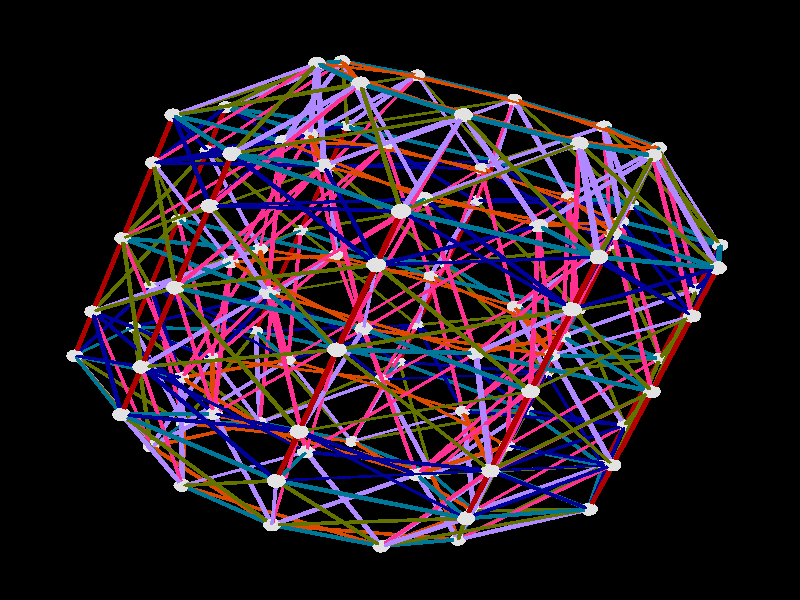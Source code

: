 #declare           look_dir = <0.0396119,0.9627492,-0.26747872>;#declare             up_dir = <-0.78385324,0.19595234,0.5892171>;#declare viewpoint_distance = 223.38115;#declare      look_at_point = <0,0,0>;#declare      field_of_view = 0.4426289;#declare       canvas_width = 600;#declare      canvas_height = 600;#declare      parallel_proj = 0;#declare anim = transform { rotate -58.283 * y rotate clock * -36 * x rotate 58.283 * y }#default { texture { pigment {color rgb <1,1,1>} finish {phong 0.1 ambient 0.2 diffuse .6} }}global_settings { assumed_gamma 2.2 }camera {	#if ( parallel_proj )		orthographic	#end    location look_at_point - viewpoint_distance * look_dir    sky up_dir    right ( canvas_width / canvas_height ) * -x    up y    angle ( field_of_view / pi ) * 180    look_at look_at_point}#declare tau = ( 1 + sqrt(5) ) / 2;#declare phi = ( 1 + sqrt(5) ) / 2;#declare light_distance = 90;light_source { -light_distance * <1.44314647,0.95312095,-0.09427969> color rgb <0.9254902,0.9254902,0.9254902> }light_source { -light_distance * <-0.61968136,-0.18632406,-0.76241612> color rgb <0.9254902,0.9254902,0.9254902> }light_source { -light_distance * <0.03961191,0.96274918,-0.26747873> color rgb <0.8,0.8,0.8> }background { color rgb <0,0,0> }#declare org_vorthmann_zome_render_colors_background = color rgb <0,0,0>;#declare org_vorthmann_zome_render_colors_connector = color rgb <0.882,0.882,0.882>;#declare org_vorthmann_zome_render_colors_direction_background = color rgb <0,0,0>;#declare org_vorthmann_zome_render_colors_direction_black = color rgb <0.118,0.118,0.118>;#declare org_vorthmann_zome_render_colors_direction_blue = color rgb <0,0.463,0.584>;#declare org_vorthmann_zome_render_colors_direction_brown = color rgb <0.42,0.208,0.102>;#declare org_vorthmann_zome_render_colors_direction_green = color rgb <0,0.553,0.212>;#declare org_vorthmann_zome_render_colors_direction_highlight = color rgb <0.765,0.765,0.765>;#declare org_vorthmann_zome_render_colors_direction_highlight_mac = color rgb <0.6,1,0>;#declare org_vorthmann_zome_render_colors_direction_lavender = color rgb <0.686,0.529,1>;#declare org_vorthmann_zome_render_colors_direction_light_ambient = color rgb <0.176,0.176,0.176>;#declare org_vorthmann_zome_render_colors_direction_light_directional_1 = color rgb <0.925,0.925,0.925>;#declare org_vorthmann_zome_render_colors_direction_light_directional_2 = color rgb <0.925,0.925,0.925>;#declare org_vorthmann_zome_render_colors_direction_light_directional_3 = color rgb <0.118,0.118,0.118>;#declare org_vorthmann_zome_render_colors_direction_maroon = color rgb <0.459,0,0.196>;#declare org_vorthmann_zome_render_colors_direction_navy = color rgb <0,0,0.6>;#declare org_vorthmann_zome_render_colors_direction_olive = color rgb <0.392,0.443,0>;#declare org_vorthmann_zome_render_colors_direction_orange = color rgb <0.863,0.298,0>;#declare org_vorthmann_zome_render_colors_direction_panels = color rgb <0.882,0.882,0.882>;#declare org_vorthmann_zome_render_colors_direction_purple = color rgb <0.424,0,0.776>;#declare org_vorthmann_zome_render_colors_direction_red = color rgb <0.686,0,0>;#declare org_vorthmann_zome_render_colors_direction_rose = color rgb <1,0.2,0.561>;#declare org_vorthmann_zome_render_colors_direction_spring = color rgb <0.494,0.8,0>;#declare org_vorthmann_zome_render_colors_direction_tan = color rgb <0.702,0.533,0.341>;#declare org_vorthmann_zome_render_colors_direction_white = color rgb <0.882,0.882,0.882>;#declare org_vorthmann_zome_render_colors_direction_yellow = color rgb <0.941,0.627,0>;#declare org_vorthmann_zome_render_colors_highlight = color rgb <0.765,0.765,0.765>;#declare org_vorthmann_zome_render_colors_highlight_mac = color rgb <0.6,1,0>;#declare org_vorthmann_zome_render_colors_panel = color rgb <0.882,0.882,0.882>;#declare shape0 = union {polygon {4, (<(1*tau-2)/-2,-1,(1*tau-1)/2>)(<(1*tau-2)/-2,-1,(1*tau-1)/-2>)(<(1*tau-3)/-2,(1*tau)/-2,0>)(<(1*tau-2)/-2,-1,(1*tau-1)/2>)}polygon {6, (<(1*tau)/2,0,(1*tau-3)/2>)(<1*tau-1,(1*tau-1)/-2,(1*tau)/-2>)(<(1*tau-1)/2,(1*tau-2)/2,-1>)(<(1*tau-1)/2,(1*tau-2)/-2,-1>)(<1*tau-1,(1*tau-1)/2,(1*tau)/-2>)(<(1*tau)/2,0,(1*tau-3)/2>)}polygon {4, (<1,(1*tau-1)/2,(1*tau-2)/-2>)(<(1*tau)/2,0,(1*tau-3)/-2>)(<1,(1*tau-1)/-2,(1*tau-2)/-2>)(<1,(1*tau-1)/2,(1*tau-2)/-2>)}polygon {4, (<(1*tau)/-2,1*tau-1,(1*tau-1)/2>)(<(1*tau-1)/-1,(1*tau-1)/2,(1*tau)/2>)(<(1*tau-1)/-2,(1*tau)/2,1*tau-1>)(<(1*tau)/-2,1*tau-1,(1*tau-1)/2>)}polygon {5, (<(1*tau-2)/2,-1,(1*tau-1)/-2>)(<(1*tau-3)/2,(1*tau)/-2,0>)(<(1*tau)/-2,(1*tau-1)/-1,(1*tau-1)/-2>)(<(1*tau-1)/-2,(1*tau)/-2,(1*tau-1)/-1>)(<(1*tau-2)/2,-1,(1*tau-1)/-2>)}polygon {6, (<1,(1*tau-1)/2,(1*tau-2)/-2>)(<1,(1*tau-1)/2,(1*tau-2)/2>)(<(1*tau)/2,1*tau-1,(1*tau-1)/-2>)(<(1*tau-3)/-2,(1*tau)/2,0>)(<(1*tau)/2,1*tau-1,(1*tau-1)/2>)(<1,(1*tau-1)/2,(1*tau-2)/-2>)}polygon {6, (<(1*tau-1)/2,(1*tau-2)/-2,1>)(<(1*tau-1)/2,(1*tau-2)/2,1>)(<1*tau-1,(1*tau-1)/-2,(1*tau)/2>)(<(1*tau)/2,0,(1*tau-3)/-2>)(<1*tau-1,(1*tau-1)/2,(1*tau)/2>)(<(1*tau-1)/2,(1*tau-2)/-2,1>)}polygon {5, (<(1*tau-1)/2,(1*tau-2)/2,-1>)(<(1*tau-1)/-2,(1*tau-2)/2,-1>)(<(1*tau-1)/-2,(1*tau-2)/-2,-1>)(<(1*tau-1)/2,(1*tau-2)/-2,-1>)(<(1*tau-1)/2,(1*tau-2)/2,-1>)}polygon {5, (<(1*tau-2)/2,1,(1*tau-1)/2>)(<(1*tau-3)/2,(1*tau)/2,0>)(<(1*tau)/-2,1*tau-1,(1*tau-1)/2>)(<(1*tau-1)/-2,(1*tau)/2,1*tau-1>)(<(1*tau-2)/2,1,(1*tau-1)/2>)}polygon {5, (<1,(1*tau-1)/2,(1*tau-2)/-2>)(<(1*tau)/2,1*tau-1,(1*tau-1)/2>)(<1*tau-1,(1*tau-1)/2,(1*tau)/2>)(<(1*tau)/2,0,(1*tau-3)/-2>)(<1,(1*tau-1)/2,(1*tau-2)/-2>)}polygon {5, (<(1*tau-2)/-2,-1,(1*tau-1)/2>)(<(1*tau-3)/-2,(1*tau)/-2,0>)(<(1*tau)/2,(1*tau-1)/-1,(1*tau-1)/2>)(<(1*tau-1)/2,(1*tau)/-2,1*tau-1>)(<(1*tau-2)/-2,-1,(1*tau-1)/2>)}polygon {5, (<0,(1*tau-3)/-2,(1*tau)/-2>)(<(1*tau-1)/-2,(1*tau-2)/-2,-1>)(<(1*tau-1)/-1,(1*tau-1)/2,(1*tau)/-2>)(<(1*tau-1)/-2,(1*tau)/2,(1*tau-1)/-1>)(<0,(1*tau-3)/-2,(1*tau)/-2>)}polygon {4, (<(1*tau-1)/2,(1*tau)/-2,1*tau-1>)(<(1*tau)/2,(1*tau-1)/-1,(1*tau-1)/2>)(<1*tau-1,(1*tau-1)/-2,(1*tau)/2>)(<(1*tau-1)/2,(1*tau)/-2,1*tau-1>)}polygon {4, (<(1*tau)/-2,(1*tau-1)/-1,(1*tau-1)/-2>)(<(1*tau-1)/-1,(1*tau-1)/-2,(1*tau)/-2>)(<(1*tau-1)/-2,(1*tau)/-2,(1*tau-1)/-1>)(<(1*tau)/-2,(1*tau-1)/-1,(1*tau-1)/-2>)}polygon {4, (<(1*tau-2)/2,-1,(1*tau-1)/2>)(<(1*tau-3)/2,(1*tau)/-2,0>)(<(1*tau-2)/2,-1,(1*tau-1)/-2>)(<(1*tau-2)/2,-1,(1*tau-1)/2>)}polygon {5, (<(1*tau)/-2,1*tau-1,(1*tau-1)/-2>)(<(1*tau-1)/-1,(1*tau-1)/2,(1*tau)/-2>)(<(1*tau)/-2,0,(1*tau-3)/2>)(<-1,(1*tau-1)/2,(1*tau-2)/2>)(<(1*tau)/-2,1*tau-1,(1*tau-1)/-2>)}polygon {5, (<(1*tau-1)/-2,(1*tau)/-2,1*tau-1>)(<(1*tau)/-2,(1*tau-1)/-1,(1*tau-1)/2>)(<(1*tau-3)/2,(1*tau)/-2,0>)(<(1*tau-2)/2,-1,(1*tau-1)/2>)(<(1*tau-1)/-2,(1*tau)/-2,1*tau-1>)}polygon {5, (<(1*tau-1)/2,(1*tau-2)/-2,1>)(<1*tau-1,(1*tau-1)/2,(1*tau)/2>)(<(1*tau-1)/2,(1*tau)/2,1*tau-1>)(<0,(1*tau-3)/-2,(1*tau)/2>)(<(1*tau-1)/2,(1*tau-2)/-2,1>)}polygon {5, (<(1*tau-1)/-2,(1*tau-2)/-2,1>)(<0,(1*tau-3)/-2,(1*tau)/2>)(<(1*tau-1)/-2,(1*tau)/2,1*tau-1>)(<(1*tau-1)/-1,(1*tau-1)/2,(1*tau)/2>)(<(1*tau-1)/-2,(1*tau-2)/-2,1>)}polygon {5, (<(1*tau-2)/2,1,(1*tau-1)/-2>)(<(1*tau-1)/-2,(1*tau)/2,(1*tau-1)/-1>)(<(1*tau)/-2,1*tau-1,(1*tau-1)/-2>)(<(1*tau-3)/2,(1*tau)/2,0>)(<(1*tau-2)/2,1,(1*tau-1)/-2>)}polygon {6, (<(1*tau-1)/-2,(1*tau-2)/2,-1>)(<(1*tau-1)/-1,(1*tau-1)/-2,(1*tau)/-2>)(<(1*tau)/-2,0,(1*tau-3)/2>)(<(1*tau-1)/-1,(1*tau-1)/2,(1*tau)/-2>)(<(1*tau-1)/-2,(1*tau-2)/-2,-1>)(<(1*tau-1)/-2,(1*tau-2)/2,-1>)}polygon {4, (<(1*tau-2)/-2,1,(1*tau-1)/2>)(<(1*tau-3)/-2,(1*tau)/2,0>)(<(1*tau-2)/-2,1,(1*tau-1)/-2>)(<(1*tau-2)/-2,1,(1*tau-1)/2>)}polygon {6, (<(1*tau-3)/2,(1*tau)/2,0>)(<(1*tau)/-2,1*tau-1,(1*tau-1)/-2>)(<-1,(1*tau-1)/2,(1*tau-2)/2>)(<-1,(1*tau-1)/2,(1*tau-2)/-2>)(<(1*tau)/-2,1*tau-1,(1*tau-1)/2>)(<(1*tau-3)/2,(1*tau)/2,0>)}polygon {4, (<(1*tau-1)/-2,(1*tau-2)/2,1>)(<0,(1*tau-3)/2,(1*tau)/2>)(<(1*tau-1)/2,(1*tau-2)/2,1>)(<(1*tau-1)/-2,(1*tau-2)/2,1>)}polygon {4, (<1*tau-1,(1*tau-1)/2,(1*tau)/-2>)(<(1*tau-1)/2,(1*tau)/2,(1*tau-1)/-1>)(<(1*tau)/2,1*tau-1,(1*tau-1)/-2>)(<1*tau-1,(1*tau-1)/2,(1*tau)/-2>)}polygon {5, (<-1,(1*tau-1)/2,(1*tau-2)/2>)(<-1,(1*tau-1)/-2,(1*tau-2)/2>)(<-1,(1*tau-1)/-2,(1*tau-2)/-2>)(<-1,(1*tau-1)/2,(1*tau-2)/-2>)(<-1,(1*tau-1)/2,(1*tau-2)/2>)}polygon {5, (<(1*tau-2)/2,-1,(1*tau-1)/2>)(<(1*tau-2)/2,-1,(1*tau-1)/-2>)(<(1*tau-2)/-2,-1,(1*tau-1)/-2>)(<(1*tau-2)/-2,-1,(1*tau-1)/2>)(<(1*tau-2)/2,-1,(1*tau-1)/2>)}polygon {4, (<-1,(1*tau-1)/2,(1*tau-2)/-2>)(<-1,(1*tau-1)/-2,(1*tau-2)/-2>)(<(1*tau)/-2,0,(1*tau-3)/-2>)(<-1,(1*tau-1)/2,(1*tau-2)/-2>)}polygon {5, (<-1,(1*tau-1)/2,(1*tau-2)/-2>)(<(1*tau)/-2,0,(1*tau-3)/-2>)(<(1*tau-1)/-1,(1*tau-1)/2,(1*tau)/2>)(<(1*tau)/-2,1*tau-1,(1*tau-1)/2>)(<-1,(1*tau-1)/2,(1*tau-2)/-2>)}polygon {6, (<(1*tau-3)/2,(1*tau)/-2,0>)(<(1*tau)/-2,(1*tau-1)/-1,(1*tau-1)/2>)(<-1,(1*tau-1)/-2,(1*tau-2)/-2>)(<-1,(1*tau-1)/-2,(1*tau-2)/2>)(<(1*tau)/-2,(1*tau-1)/-1,(1*tau-1)/-2>)(<(1*tau-3)/2,(1*tau)/-2,0>)}polygon {5, (<-1,(1*tau-1)/-2,(1*tau-2)/2>)(<(1*tau)/-2,0,(1*tau-3)/2>)(<(1*tau-1)/-1,(1*tau-1)/-2,(1*tau)/-2>)(<(1*tau)/-2,(1*tau-1)/-1,(1*tau-1)/-2>)(<-1,(1*tau-1)/-2,(1*tau-2)/2>)}polygon {4, (<(1*tau-1)/2,(1*tau-2)/-2,1>)(<0,(1*tau-3)/-2,(1*tau)/2>)(<(1*tau-1)/-2,(1*tau-2)/-2,1>)(<(1*tau-1)/2,(1*tau-2)/-2,1>)}polygon {4, (<1*tau-1,(1*tau-1)/-2,(1*tau)/-2>)(<(1*tau)/2,(1*tau-1)/-1,(1*tau-1)/-2>)(<(1*tau-1)/2,(1*tau)/-2,(1*tau-1)/-1>)(<1*tau-1,(1*tau-1)/-2,(1*tau)/-2>)}polygon {4, (<-1,(1*tau-1)/2,(1*tau-2)/2>)(<(1*tau)/-2,0,(1*tau-3)/2>)(<-1,(1*tau-1)/-2,(1*tau-2)/2>)(<-1,(1*tau-1)/2,(1*tau-2)/2>)}polygon {6, (<0,(1*tau-3)/2,(1*tau)/2>)(<(1*tau-1)/-2,(1*tau)/-2,1*tau-1>)(<(1*tau-2)/2,-1,(1*tau-1)/2>)(<(1*tau-2)/-2,-1,(1*tau-1)/2>)(<(1*tau-1)/2,(1*tau)/-2,1*tau-1>)(<0,(1*tau-3)/2,(1*tau)/2>)}polygon {4, (<(1*tau)/-2,1*tau-1,(1*tau-1)/-2>)(<(1*tau-1)/-2,(1*tau)/2,(1*tau-1)/-1>)(<(1*tau-1)/-1,(1*tau-1)/2,(1*tau)/-2>)(<(1*tau)/-2,1*tau-1,(1*tau-1)/-2>)}polygon {6, (<(1*tau-2)/-2,-1,(1*tau-1)/-2>)(<(1*tau-2)/2,-1,(1*tau-1)/-2>)(<(1*tau-1)/-2,(1*tau)/-2,(1*tau-1)/-1>)(<0,(1*tau-3)/2,(1*tau)/-2>)(<(1*tau-1)/2,(1*tau)/-2,(1*tau-1)/-1>)(<(1*tau-2)/-2,-1,(1*tau-1)/-2>)}polygon {5, (<(1*tau-1)/-2,(1*tau-2)/2,1>)(<(1*tau-1)/-1,(1*tau-1)/-2,(1*tau)/2>)(<(1*tau-1)/-2,(1*tau)/-2,1*tau-1>)(<0,(1*tau-3)/2,(1*tau)/2>)(<(1*tau-1)/-2,(1*tau-2)/2,1>)}polygon {5, (<(1*tau-2)/-2,1,(1*tau-1)/-2>)(<(1*tau-3)/-2,(1*tau)/2,0>)(<(1*tau)/2,1*tau-1,(1*tau-1)/-2>)(<(1*tau-1)/2,(1*tau)/2,(1*tau-1)/-1>)(<(1*tau-2)/-2,1,(1*tau-1)/-2>)}polygon {5, (<(1*tau-1)/2,(1*tau-2)/2,1>)(<0,(1*tau-3)/2,(1*tau)/2>)(<(1*tau-1)/2,(1*tau)/-2,1*tau-1>)(<1*tau-1,(1*tau-1)/-2,(1*tau)/2>)(<(1*tau-1)/2,(1*tau-2)/2,1>)}polygon {5, (<(1*tau-1)/2,(1*tau-2)/-2,-1>)(<0,(1*tau-3)/-2,(1*tau)/-2>)(<(1*tau-1)/2,(1*tau)/2,(1*tau-1)/-1>)(<1*tau-1,(1*tau-1)/2,(1*tau)/-2>)(<(1*tau-1)/2,(1*tau-2)/-2,-1>)}polygon {5, (<1,(1*tau-1)/-2,(1*tau-2)/2>)(<(1*tau)/2,(1*tau-1)/-1,(1*tau-1)/-2>)(<1*tau-1,(1*tau-1)/-2,(1*tau)/-2>)(<(1*tau)/2,0,(1*tau-3)/2>)(<1,(1*tau-1)/-2,(1*tau-2)/2>)}polygon {4, (<(1*tau-1)/-2,(1*tau)/-2,1*tau-1>)(<(1*tau-1)/-1,(1*tau-1)/-2,(1*tau)/2>)(<(1*tau)/-2,(1*tau-1)/-1,(1*tau-1)/2>)(<(1*tau-1)/-2,(1*tau)/-2,1*tau-1>)}polygon {4, (<1,(1*tau-1)/-2,(1*tau-2)/2>)(<(1*tau)/2,0,(1*tau-3)/2>)(<1,(1*tau-1)/2,(1*tau-2)/2>)(<1,(1*tau-1)/-2,(1*tau-2)/2>)}polygon {5, (<1,(1*tau-1)/2,(1*tau-2)/-2>)(<1,(1*tau-1)/-2,(1*tau-2)/-2>)(<1,(1*tau-1)/-2,(1*tau-2)/2>)(<1,(1*tau-1)/2,(1*tau-2)/2>)(<1,(1*tau-1)/2,(1*tau-2)/-2>)}polygon {4, (<(1*tau-1)/2,(1*tau-2)/2,-1>)(<0,(1*tau-3)/2,(1*tau)/-2>)(<(1*tau-1)/-2,(1*tau-2)/2,-1>)(<(1*tau-1)/2,(1*tau-2)/2,-1>)}polygon {5, (<(1*tau-3)/-2,(1*tau)/-2,0>)(<(1*tau-2)/-2,-1,(1*tau-1)/-2>)(<(1*tau-1)/2,(1*tau)/-2,(1*tau-1)/-1>)(<(1*tau)/2,(1*tau-1)/-1,(1*tau-1)/-2>)(<(1*tau-3)/-2,(1*tau)/-2,0>)}polygon {5, (<(1*tau-1)/2,(1*tau-2)/-2,1>)(<(1*tau-1)/-2,(1*tau-2)/-2,1>)(<(1*tau-1)/-2,(1*tau-2)/2,1>)(<(1*tau-1)/2,(1*tau-2)/2,1>)(<(1*tau-1)/2,(1*tau-2)/-2,1>)}polygon {5, (<(1*tau-2)/-2,1,(1*tau-1)/2>)(<(1*tau-2)/-2,1,(1*tau-1)/-2>)(<(1*tau-2)/2,1,(1*tau-1)/-2>)(<(1*tau-2)/2,1,(1*tau-1)/2>)(<(1*tau-2)/-2,1,(1*tau-1)/2>)}polygon {5, (<1,(1*tau-1)/2,(1*tau-2)/2>)(<(1*tau)/2,0,(1*tau-3)/2>)(<1*tau-1,(1*tau-1)/2,(1*tau)/-2>)(<(1*tau)/2,1*tau-1,(1*tau-1)/-2>)(<1,(1*tau-1)/2,(1*tau-2)/2>)}polygon {4, (<(1*tau-2)/2,1,(1*tau-1)/-2>)(<(1*tau-3)/2,(1*tau)/2,0>)(<(1*tau-2)/2,1,(1*tau-1)/2>)(<(1*tau-2)/2,1,(1*tau-1)/-2>)}polygon {5, (<1,(1*tau-1)/-2,(1*tau-2)/-2>)(<(1*tau)/2,0,(1*tau-3)/-2>)(<1*tau-1,(1*tau-1)/-2,(1*tau)/2>)(<(1*tau)/2,(1*tau-1)/-1,(1*tau-1)/2>)(<1,(1*tau-1)/-2,(1*tau-2)/-2>)}polygon {6, (<1,(1*tau-1)/-2,(1*tau-2)/-2>)(<(1*tau)/2,(1*tau-1)/-1,(1*tau-1)/2>)(<(1*tau-3)/-2,(1*tau)/-2,0>)(<(1*tau)/2,(1*tau-1)/-1,(1*tau-1)/-2>)(<1,(1*tau-1)/-2,(1*tau-2)/2>)(<1,(1*tau-1)/-2,(1*tau-2)/-2>)}polygon {6, (<(1*tau-2)/-2,1,(1*tau-1)/-2>)(<(1*tau-1)/2,(1*tau)/2,(1*tau-1)/-1>)(<0,(1*tau-3)/-2,(1*tau)/-2>)(<(1*tau-1)/-2,(1*tau)/2,(1*tau-1)/-1>)(<(1*tau-2)/2,1,(1*tau-1)/-2>)(<(1*tau-2)/-2,1,(1*tau-1)/-2>)}polygon {5, (<(1*tau-1)/-2,(1*tau-2)/2,-1>)(<0,(1*tau-3)/2,(1*tau)/-2>)(<(1*tau-1)/-2,(1*tau)/-2,(1*tau-1)/-1>)(<(1*tau-1)/-1,(1*tau-1)/-2,(1*tau)/-2>)(<(1*tau-1)/-2,(1*tau-2)/2,-1>)}polygon {4, (<(1*tau-1)/2,(1*tau)/2,1*tau-1>)(<1*tau-1,(1*tau-1)/2,(1*tau)/2>)(<(1*tau)/2,1*tau-1,(1*tau-1)/2>)(<(1*tau-1)/2,(1*tau)/2,1*tau-1>)}polygon {5, (<1*tau-1,(1*tau-1)/-2,(1*tau)/-2>)(<(1*tau-1)/2,(1*tau)/-2,(1*tau-1)/-1>)(<0,(1*tau-3)/2,(1*tau)/-2>)(<(1*tau-1)/2,(1*tau-2)/2,-1>)(<1*tau-1,(1*tau-1)/-2,(1*tau)/-2>)}polygon {6, (<(1*tau-2)/-2,1,(1*tau-1)/2>)(<(1*tau-2)/2,1,(1*tau-1)/2>)(<(1*tau-1)/-2,(1*tau)/2,1*tau-1>)(<0,(1*tau-3)/-2,(1*tau)/2>)(<(1*tau-1)/2,(1*tau)/2,1*tau-1>)(<(1*tau-2)/-2,1,(1*tau-1)/2>)}polygon {5, (<(1*tau-2)/-2,1,(1*tau-1)/2>)(<(1*tau-1)/2,(1*tau)/2,1*tau-1>)(<(1*tau)/2,1*tau-1,(1*tau-1)/2>)(<(1*tau-3)/-2,(1*tau)/2,0>)(<(1*tau-2)/-2,1,(1*tau-1)/2>)}polygon {4, (<(1*tau-1)/2,(1*tau-2)/-2,-1>)(<(1*tau-1)/-2,(1*tau-2)/-2,-1>)(<0,(1*tau-3)/-2,(1*tau)/-2>)(<(1*tau-1)/2,(1*tau-2)/-2,-1>)}polygon {5, (<(1*tau)/-2,0,(1*tau-3)/-2>)(<-1,(1*tau-1)/-2,(1*tau-2)/-2>)(<(1*tau)/-2,(1*tau-1)/-1,(1*tau-1)/2>)(<(1*tau-1)/-1,(1*tau-1)/-2,(1*tau)/2>)(<(1*tau)/-2,0,(1*tau-3)/-2>)}polygon {6, (<(1*tau-1)/-2,(1*tau-2)/-2,1>)(<(1*tau-1)/-1,(1*tau-1)/2,(1*tau)/2>)(<(1*tau)/-2,0,(1*tau-3)/-2>)(<(1*tau-1)/-1,(1*tau-1)/-2,(1*tau)/2>)(<(1*tau-1)/-2,(1*tau-2)/2,1>)(<(1*tau-1)/-2,(1*tau-2)/-2,1>)}}#declare trans0 = transform { matrix < 1,0,0,0,1,0,0,0,1, 0, 0, 0 > }#declare shape1 = union {polygon {4, (<(7*tau+9)/2,(7*tau+2)/2,0>)(<(9*tau+6)/2,4*tau,(1*tau-1)/2>)(<6*tau+2,(5*tau+7)/2,(1*tau-2)/-2>)(<(7*tau+9)/2,(7*tau+2)/2,0>)}polygon {4, (<(9*tau+6)/2,4*tau,(1*tau-1)/2>)(<4*tau+4,(7*tau+1)/2,(1*tau-2)/-2>)(<(11*tau+6)/2,2*tau+4,(1*tau-1)/2>)(<(9*tau+6)/2,4*tau,(1*tau-1)/2>)}polygon {5, (<(11*tau+6)/2,2*tau+4,(1*tau-1)/-2>)(<6*tau+2,(5*tau+7)/2,(1*tau-2)/2>)(<10*tau+5,(11*tau+9)/2,(1*tau-2)/2>)(<(19*tau+12)/2,5*tau+5,(1*tau-1)/-2>)(<(11*tau+6)/2,2*tau+4,(1*tau-1)/-2>)}polygon {5, (<1,(1*tau-1)/2,(1*tau-2)/2>)(<(1*tau)/2,1*tau-1,(1*tau-1)/-2>)(<(9*tau+6)/2,4*tau,(1*tau-1)/-2>)(<4*tau+4,(7*tau+1)/2,(1*tau-2)/2>)(<1,(1*tau-1)/2,(1*tau-2)/2>)}polygon {4, (<(9*tau+6)/2,4*tau,(1*tau-1)/2>)(<(11*tau+6)/2,2*tau+4,(1*tau-1)/2>)(<6*tau+2,(5*tau+7)/2,(1*tau-2)/-2>)(<(9*tau+6)/2,4*tau,(1*tau-1)/2>)}polygon {5, (<(11*tau+6)/2,2*tau+4,(1*tau-1)/-2>)(<(19*tau+12)/2,5*tau+5,(1*tau-1)/-2>)(<(21*tau+9)/2,(11*tau+8)/2,0>)(<(13*tau+3)/2,(5*tau+6)/2,0>)(<(11*tau+6)/2,2*tau+4,(1*tau-1)/-2>)}polygon {4, (<(7*tau+9)/2,(7*tau+2)/2,0>)(<6*tau+2,(5*tau+7)/2,(1*tau-2)/-2>)(<6*tau+2,(5*tau+7)/2,(1*tau-2)/2>)(<(7*tau+9)/2,(7*tau+2)/2,0>)}polygon {5, (<1,(1*tau-1)/2,(1*tau-2)/2>)(<4*tau+4,(7*tau+1)/2,(1*tau-2)/2>)(<4*tau+4,(7*tau+1)/2,(1*tau-2)/-2>)(<1,(1*tau-1)/2,(1*tau-2)/-2>)(<1,(1*tau-1)/2,(1*tau-2)/2>)}polygon {5, (<(11*tau+6)/2,2*tau+4,(1*tau-1)/2>)(<(13*tau+3)/2,(5*tau+6)/2,0>)(<(21*tau+9)/2,(11*tau+8)/2,0>)(<(19*tau+12)/2,5*tau+5,(1*tau-1)/2>)(<(11*tau+6)/2,2*tau+4,(1*tau-1)/2>)}polygon {5, (<(1*tau-3)/-2,(1*tau)/2,0>)(<(1*tau)/2,1*tau-1,(1*tau-1)/2>)(<(9*tau+6)/2,4*tau,(1*tau-1)/2>)(<(7*tau+9)/2,(7*tau+2)/2,0>)(<(1*tau-3)/-2,(1*tau)/2,0>)}polygon {4, (<(9*tau+6)/2,4*tau,(1*tau-1)/-2>)(<(7*tau+9)/2,(7*tau+2)/2,0>)(<6*tau+2,(5*tau+7)/2,(1*tau-2)/2>)(<(9*tau+6)/2,4*tau,(1*tau-1)/-2>)}polygon {5, (<6*tau+2,(5*tau+7)/2,(1*tau-2)/2>)(<6*tau+2,(5*tau+7)/2,(1*tau-2)/-2>)(<10*tau+5,(11*tau+9)/2,(1*tau-2)/-2>)(<10*tau+5,(11*tau+9)/2,(1*tau-2)/2>)(<6*tau+2,(5*tau+7)/2,(1*tau-2)/2>)}polygon {5, (<6*tau+2,(5*tau+7)/2,(1*tau-2)/-2>)(<(11*tau+6)/2,2*tau+4,(1*tau-1)/2>)(<(19*tau+12)/2,5*tau+5,(1*tau-1)/2>)(<10*tau+5,(11*tau+9)/2,(1*tau-2)/-2>)(<6*tau+2,(5*tau+7)/2,(1*tau-2)/-2>)}polygon {4, (<(9*tau+6)/2,4*tau,(1*tau-1)/-2>)(<6*tau+2,(5*tau+7)/2,(1*tau-2)/2>)(<(11*tau+6)/2,2*tau+4,(1*tau-1)/-2>)(<(9*tau+6)/2,4*tau,(1*tau-1)/-2>)}polygon {4, (<4*tau+4,(7*tau+1)/2,(1*tau-2)/2>)(<(11*tau+6)/2,2*tau+4,(1*tau-1)/-2>)(<(13*tau+3)/2,(5*tau+6)/2,0>)(<4*tau+4,(7*tau+1)/2,(1*tau-2)/2>)}polygon {4, (<4*tau+4,(7*tau+1)/2,(1*tau-2)/2>)(<(9*tau+6)/2,4*tau,(1*tau-1)/-2>)(<(11*tau+6)/2,2*tau+4,(1*tau-1)/-2>)(<4*tau+4,(7*tau+1)/2,(1*tau-2)/2>)}polygon {5, (<(1*tau)/2,1*tau-1,(1*tau-1)/-2>)(<(1*tau-3)/-2,(1*tau)/2,0>)(<(7*tau+9)/2,(7*tau+2)/2,0>)(<(9*tau+6)/2,4*tau,(1*tau-1)/-2>)(<(1*tau)/2,1*tau-1,(1*tau-1)/-2>)}polygon {5, (<(1*tau)/2,1*tau-1,(1*tau-1)/2>)(<1,(1*tau-1)/2,(1*tau-2)/-2>)(<4*tau+4,(7*tau+1)/2,(1*tau-2)/-2>)(<(9*tau+6)/2,4*tau,(1*tau-1)/2>)(<(1*tau)/2,1*tau-1,(1*tau-1)/2>)}polygon {4, (<4*tau+4,(7*tau+1)/2,(1*tau-2)/2>)(<(13*tau+3)/2,(5*tau+6)/2,0>)(<4*tau+4,(7*tau+1)/2,(1*tau-2)/-2>)(<4*tau+4,(7*tau+1)/2,(1*tau-2)/2>)}polygon {4, (<4*tau+4,(7*tau+1)/2,(1*tau-2)/-2>)(<(13*tau+3)/2,(5*tau+6)/2,0>)(<(11*tau+6)/2,2*tau+4,(1*tau-1)/2>)(<4*tau+4,(7*tau+1)/2,(1*tau-2)/-2>)}}#declare trans1 = transform { matrix < 0,0,1,-1,0,0,0,-1,0, 0, 0, 0 > }#declare shape2 = union {polygon {5, (<11*tau+6,(3*tau+3)/2,(7*tau+2)/-2>)(<(-6*tau+105)/4,(99*tau-144)/4,(33*tau-27)/-4>)(<(71*tau-67)/2,2*tau+1,6*tau-16>)(<(21*tau+14)/2,2*tau+1,(7*tau+1)/-2>)(<11*tau+6,(3*tau+3)/2,(7*tau+2)/-2>)}polygon {5, (<(22*tau+13)/2,2*tau+1,(3*tau+8)/-2>)(<(71*tau-67)/2,2*tau+1,6*tau-16>)(<(-6*tau+105)/4,(99*tau-144)/4,(33*tau-27)/-4>)(<10*tau+8,(5*tau)/2,(4*tau+7)/-2>)(<(22*tau+13)/2,2*tau+1,(3*tau+8)/-2>)}polygon {5, (<11*tau+6,(3*tau+3)/2,(7*tau+2)/-2>)(<11*tau+6,(5*tau+1)/2,(7*tau+2)/-2>)(<(-6*tau+105)/4,(-83*tau+152)/4,(33*tau-27)/-4>)(<(-6*tau+105)/4,(99*tau-144)/4,(33*tau-27)/-4>)(<11*tau+6,(3*tau+3)/2,(7*tau+2)/-2>)}polygon {4, (<11*tau+6,(3*tau+3)/2,(7*tau+2)/-2>)(<(21*tau+12)/2,1*tau+2,(7*tau+1)/-2>)(<11*tau+5,(3*tau+3)/2,(7*tau+2)/-2>)(<11*tau+6,(3*tau+3)/2,(7*tau+2)/-2>)}polygon {5, (<1,(1*tau-1)/-2,(1*tau-2)/2>)(<(-50*tau+77)/-4,(91*tau-148)/4,(21*tau-35)/4>)(<(49*tau-81)/-2,0,-9*tau+14>)(<(1*tau)/2,0,(1*tau-3)/2>)(<1,(1*tau-1)/-2,(1*tau-2)/2>)}polygon {4, (<1,(1*tau-1)/2,(1*tau-2)/2>)(<2,(1*tau-1)/2,(1*tau-2)/2>)(<(1*tau+2)/2,1*tau-1,(1*tau-3)/2>)(<1,(1*tau-1)/2,(1*tau-2)/2>)}polygon {5, (<(12*tau+5)/2,(2*tau+1)/2,(4*tau+1)/-2>)(<(11*tau+7)/2,(3*tau)/2,(1*tau+2)/-1>)(<(21*tau+12)/2,2*tau+1,(5*tau+5)/-2>)(<11*tau+5,(3*tau+3)/2,(7*tau+2)/-2>)(<(12*tau+5)/2,(2*tau+1)/2,(4*tau+1)/-2>)}polygon {5, (<10*tau+8,(3*tau+4)/2,(4*tau+7)/-2>)(<10*tau+8,(5*tau)/2,(4*tau+7)/-2>)(<(-6*tau+105)/4,(99*tau-144)/4,(33*tau-27)/-4>)(<(-6*tau+105)/4,(-83*tau+152)/4,(33*tau-27)/-4>)(<10*tau+8,(3*tau+4)/2,(4*tau+7)/-2>)}polygon {4, (<1,(1*tau-1)/-2,(1*tau-2)/2>)(<(1*tau+2)/2,0,(1*tau-1)/-2>)(<2,(1*tau-1)/2,(1*tau-2)/2>)(<1,(1*tau-1)/-2,(1*tau-2)/2>)}polygon {4, (<1,(1*tau-1)/2,(1*tau-2)/2>)(<(1*tau+2)/2,1*tau-1,(1*tau-3)/2>)(<(1*tau)/2,0,(1*tau-3)/2>)(<1,(1*tau-1)/2,(1*tau-2)/2>)}polygon {5, (<10*tau+8,(3*tau+4)/2,(4*tau+7)/-2>)(<(-6*tau+105)/4,(-83*tau+152)/4,(33*tau-27)/-4>)(<(71*tau-67)/2,2*tau+1,6*tau-16>)(<(22*tau+13)/2,2*tau+1,(3*tau+8)/-2>)(<10*tau+8,(3*tau+4)/2,(4*tau+7)/-2>)}polygon {5, (<1,(1*tau-1)/-2,(1*tau-2)/2>)(<(1*tau)/2,0,(1*tau-3)/2>)(<1*tau,(1*tau-1)/2,(1*tau)/-2>)(<(1*tau+2)/2,0,(1*tau-1)/-2>)(<1,(1*tau-1)/-2,(1*tau-2)/2>)}polygon {5, (<(10*tau+9)/2,(2*tau+1)/2,(2*tau+3)/-2>)(<10*tau+7,(3*tau+3)/2,(5*tau+4)/-2>)(<(21*tau+12)/2,2*tau+1,(5*tau+5)/-2>)(<(11*tau+7)/2,(3*tau)/2,(1*tau+2)/-1>)(<(10*tau+9)/2,(2*tau+1)/2,(2*tau+3)/-2>)}polygon {4, (<(21*tau+14)/2,2*tau+1,(7*tau+1)/-2>)(<10*tau+7,(3*tau+3)/2,(5*tau+4)/-2>)(<(21*tau+12)/2,1*tau+2,(7*tau+1)/-2>)(<(21*tau+14)/2,2*tau+1,(7*tau+1)/-2>)}polygon {5, (<(1)/2,0,(3*tau-4)/-2>)(<1*tau-1,(1*tau-2)/-2,(-2*tau+3)/2>)(<(-50*tau+77)/-4,(-91*tau+148)/4,(21*tau-35)/4>)(<(49*tau-81)/-2,0,-9*tau+14>)(<(1)/2,0,(3*tau-4)/-2>)}polygon {5, (<(11*tau+7)/2,(1*tau+2)/2,-2*tau>)(<(21*tau+12)/2,1*tau+2,(7*tau+1)/-2>)(<10*tau+7,(3*tau+3)/2,(5*tau+4)/-2>)(<(10*tau+9)/2,(2*tau+1)/2,(2*tau+3)/-2>)(<(11*tau+7)/2,(1*tau+2)/2,-2*tau>)}polygon {4, (<1,(1*tau-1)/2,(1*tau-2)/2>)(<1,(1*tau-1)/-2,(1*tau-2)/2>)(<2,(1*tau-1)/2,(1*tau-2)/2>)(<1,(1*tau-1)/2,(1*tau-2)/2>)}polygon {5, (<(21*tau+14)/2,2*tau+1,(7*tau+1)/-2>)(<(71*tau-67)/2,2*tau+1,6*tau-16>)(<(-6*tau+105)/4,(-83*tau+152)/4,(33*tau-27)/-4>)(<11*tau+6,(5*tau+1)/2,(7*tau+2)/-2>)(<(21*tau+14)/2,2*tau+1,(7*tau+1)/-2>)}polygon {4, (<10*tau+8,(3*tau+4)/2,(4*tau+7)/-2>)(<(22*tau+13)/2,2*tau+1,(3*tau+8)/-2>)(<10*tau+8,(5*tau)/2,(4*tau+7)/-2>)(<10*tau+8,(3*tau+4)/2,(4*tau+7)/-2>)}polygon {5, (<(21*tau+14)/2,2*tau+1,(7*tau+1)/-2>)(<11*tau+6,(5*tau+1)/2,(7*tau+2)/-2>)(<(21*tau+12)/2,2*tau+1,(5*tau+5)/-2>)(<10*tau+7,(3*tau+3)/2,(5*tau+4)/-2>)(<(21*tau+14)/2,2*tau+1,(7*tau+1)/-2>)}polygon {5, (<1*tau-1,(1*tau-2)/2,(-2*tau+3)/2>)(<(1)/2,0,(3*tau-4)/-2>)(<(49*tau-81)/-2,0,-9*tau+14>)(<(-50*tau+77)/-4,(91*tau-148)/4,(21*tau-35)/4>)(<1*tau-1,(1*tau-2)/2,(-2*tau+3)/2>)}polygon {5, (<2,(1*tau-1)/2,(1*tau-2)/2>)(<(10*tau+9)/2,(2*tau+1)/2,(2*tau+3)/-2>)(<(11*tau+7)/2,(3*tau)/2,(1*tau+2)/-1>)(<(1*tau+2)/2,1*tau-1,(1*tau-3)/2>)(<2,(1*tau-1)/2,(1*tau-2)/2>)}polygon {5, (<(1*tau+2)/2,0,(1*tau-1)/-2>)(<1*tau,(1*tau-1)/2,(1*tau)/-2>)(<(12*tau+5)/2,(2*tau+1)/2,(4*tau+1)/-2>)(<(11*tau+7)/2,(1*tau+2)/2,-2*tau>)(<(1*tau+2)/2,0,(1*tau-1)/-2>)}polygon {4, (<11*tau+6,(3*tau+3)/2,(7*tau+2)/-2>)(<11*tau+5,(3*tau+3)/2,(7*tau+2)/-2>)(<11*tau+6,(5*tau+1)/2,(7*tau+2)/-2>)(<11*tau+6,(3*tau+3)/2,(7*tau+2)/-2>)}polygon {5, (<1*tau-1,(1*tau-2)/2,(-2*tau+3)/2>)(<(-50*tau+77)/-4,(91*tau-148)/4,(21*tau-35)/4>)(<(-50*tau+77)/-4,(-91*tau+148)/4,(21*tau-35)/4>)(<1*tau-1,(1*tau-2)/-2,(-2*tau+3)/2>)(<1*tau-1,(1*tau-2)/2,(-2*tau+3)/2>)}polygon {4, (<(1*tau)/2,0,(1*tau-3)/2>)(<(1*tau+2)/2,1*tau-1,(1*tau-3)/2>)(<1*tau,(1*tau-1)/2,(1*tau)/-2>)(<(1*tau)/2,0,(1*tau-3)/2>)}polygon {5, (<(1*tau+2)/2,1*tau-1,(1*tau-3)/2>)(<(11*tau+7)/2,(3*tau)/2,(1*tau+2)/-1>)(<(12*tau+5)/2,(2*tau+1)/2,(4*tau+1)/-2>)(<1*tau,(1*tau-1)/2,(1*tau)/-2>)(<(1*tau+2)/2,1*tau-1,(1*tau-3)/2>)}polygon {5, (<(12*tau+5)/2,(2*tau+1)/2,(4*tau+1)/-2>)(<11*tau+5,(3*tau+3)/2,(7*tau+2)/-2>)(<(21*tau+12)/2,1*tau+2,(7*tau+1)/-2>)(<(11*tau+7)/2,(1*tau+2)/2,-2*tau>)(<(12*tau+5)/2,(2*tau+1)/2,(4*tau+1)/-2>)}polygon {5, (<1,(1*tau-1)/2,(1*tau-2)/2>)(<(-50*tau+77)/-4,(-91*tau+148)/4,(21*tau-35)/4>)(<(-50*tau+77)/-4,(91*tau-148)/4,(21*tau-35)/4>)(<1,(1*tau-1)/-2,(1*tau-2)/2>)(<1,(1*tau-1)/2,(1*tau-2)/2>)}polygon {4, (<11*tau+6,(5*tau+1)/2,(7*tau+2)/-2>)(<11*tau+5,(3*tau+3)/2,(7*tau+2)/-2>)(<(21*tau+12)/2,2*tau+1,(5*tau+5)/-2>)(<11*tau+6,(5*tau+1)/2,(7*tau+2)/-2>)}polygon {5, (<1,(1*tau-1)/2,(1*tau-2)/2>)(<(1*tau)/2,0,(1*tau-3)/2>)(<(49*tau-81)/-2,0,-9*tau+14>)(<(-50*tau+77)/-4,(-91*tau+148)/4,(21*tau-35)/4>)(<1,(1*tau-1)/2,(1*tau-2)/2>)}polygon {4, (<1*tau-1,(1*tau-2)/2,(-2*tau+3)/2>)(<1*tau-1,(1*tau-2)/-2,(-2*tau+3)/2>)(<(1)/2,0,(3*tau-4)/-2>)(<1*tau-1,(1*tau-2)/2,(-2*tau+3)/2>)}polygon {4, (<11*tau+6,(3*tau+3)/2,(7*tau+2)/-2>)(<(21*tau+14)/2,2*tau+1,(7*tau+1)/-2>)(<(21*tau+12)/2,1*tau+2,(7*tau+1)/-2>)(<11*tau+6,(3*tau+3)/2,(7*tau+2)/-2>)}polygon {5, (<2,(1*tau-1)/2,(1*tau-2)/2>)(<(1*tau+2)/2,0,(1*tau-1)/-2>)(<(11*tau+7)/2,(1*tau+2)/2,-2*tau>)(<(10*tau+9)/2,(2*tau+1)/2,(2*tau+3)/-2>)(<2,(1*tau-1)/2,(1*tau-2)/2>)}}#declare trans2 = transform { matrix < (1*tau)/2,(1*tau-1)/-2,(1)/2,(1*tau-1)/-2,(1)/2,(1*tau)/2,(1)/-2,(1*tau)/-2,(1*tau-1)/2, 0, 0, 0 > }#declare shape3 = union {polygon {5, (<(1*tau-2)/2,(3*tau-5)/-2,(1*tau-1)/-2>)(<(1*tau-2)/2,(3*tau-5)/2,(1*tau-1)/2>)(<(5*tau)/2,(19*tau+5)/2,(5*tau+1)/2>)(<(5*tau)/2,(13*tau+15)/2,(3*tau+3)/2>)(<(1*tau-2)/2,(3*tau-5)/-2,(1*tau-1)/-2>)}polygon {5, (<(1*tau-2)/2,(3*tau-5)/-2,(1*tau-1)/-2>)(<(5*tau)/2,(13*tau+15)/2,(3*tau+3)/2>)(<(3*tau+4)/2,(13*tau+15)/2,(3*tau+3)/2>)(<(1*tau-2)/-2,(3*tau-5)/-2,(1*tau-1)/-2>)(<(1*tau-2)/2,(3*tau-5)/-2,(1*tau-1)/-2>)}polygon {5, (<(1*tau-2)/2,(3*tau-5)/2,(1*tau-1)/2>)(<(1*tau-2)/-2,(3*tau-5)/2,(1*tau-1)/2>)(<(3*tau+4)/2,(19*tau+5)/2,(5*tau+1)/2>)(<(5*tau)/2,(19*tau+5)/2,(5*tau+1)/2>)(<(1*tau-2)/2,(3*tau-5)/2,(1*tau-1)/2>)}polygon {5, (<(1*tau-2)/-2,(3*tau-5)/2,(1*tau-1)/2>)(<(1*tau-2)/-2,(3*tau-5)/-2,(1*tau-1)/-2>)(<(3*tau+4)/2,(13*tau+15)/2,(3*tau+3)/2>)(<(3*tau+4)/2,(19*tau+5)/2,(5*tau+1)/2>)(<(1*tau-2)/-2,(3*tau-5)/2,(1*tau-1)/2>)}}#declare trans3 = transform { matrix < (1)/2,(1*tau)/-2,(1*tau-1)/2,(1*tau)/-2,(1*tau-1)/-2,(1)/2,(1*tau-1)/-2,(1)/-2,(1*tau)/-2, 0, 0, 0 > }#declare trans4 = transform { matrix < (1*tau-1)/2,(1)/-2,(1*tau)/-2,(1)/2,(1*tau)/2,(1*tau-1)/-2,(1*tau)/2,(1*tau-1)/-2,(1)/2, 0, 0, 0 > }#declare shape4 = union {polygon {5, (<(1)/-6,(-3*tau+4)/-6,(1*tau-2)/-2>)(<(1)/6,(-3*tau+4)/6,(1*tau-2)/-2>)(<(42*tau+25)/6,(45*tau+34)/6,(1*tau-2)/-2>)(<(42*tau+23)/6,(51*tau+26)/6,(1*tau-2)/-2>)(<(1)/-6,(-3*tau+4)/-6,(1*tau-2)/-2>)}polygon {5, (<(1)/-6,(-3*tau+4)/-6,(1*tau-2)/-2>)(<(42*tau+23)/6,(51*tau+26)/6,(1*tau-2)/-2>)(<(42*tau+23)/6,(51*tau+26)/6,(1*tau-2)/2>)(<(1)/-6,(-3*tau+4)/-6,(1*tau-2)/2>)(<(1)/-6,(-3*tau+4)/-6,(1*tau-2)/-2>)}polygon {5, (<(1)/6,(-3*tau+4)/6,(1*tau-2)/-2>)(<(1)/6,(-3*tau+4)/6,(1*tau-2)/2>)(<(42*tau+25)/6,(45*tau+34)/6,(1*tau-2)/2>)(<(42*tau+25)/6,(45*tau+34)/6,(1*tau-2)/-2>)(<(1)/6,(-3*tau+4)/6,(1*tau-2)/-2>)}polygon {5, (<(1)/6,(-3*tau+4)/6,(1*tau-2)/2>)(<(1)/-6,(-3*tau+4)/-6,(1*tau-2)/2>)(<(42*tau+23)/6,(51*tau+26)/6,(1*tau-2)/2>)(<(42*tau+25)/6,(45*tau+34)/6,(1*tau-2)/2>)(<(1)/6,(-3*tau+4)/6,(1*tau-2)/2>)}}#declare trans5 = transform { matrix < (1*tau-1)/2,(1)/2,(1*tau)/2,(1)/2,(1*tau)/-2,(1*tau-1)/2,(1*tau)/2,(1*tau-1)/2,(1)/-2, 0, 0, 0 > }#declare trans6 = transform { matrix < (1)/2,(1*tau)/-2,(1*tau-1)/-2,(1*tau)/2,(1*tau-1)/2,(1)/2,(1*tau-1)/-2,(1)/-2,(1*tau)/2, 0, 0, 0 > }#declare trans7 = transform { matrix < (1*tau-1)/2,(1)/-2,(1*tau)/2,(1)/2,(1*tau)/2,(1*tau-1)/2,(1*tau)/-2,(1*tau-1)/2,(1)/2, 0, 0, 0 > }#declare trans8 = transform { matrix < (1*tau-1)/-2,(1)/2,(1*tau)/-2,(1)/-2,(1*tau)/-2,(1*tau-1)/-2,(1*tau)/-2,(1*tau-1)/2,(1)/2, 0, 0, 0 > }#declare trans9 = transform { matrix < (1)/-2,(1*tau)/2,(1*tau-1)/2,(1*tau)/-2,(1*tau-1)/-2,(1)/-2,(1*tau-1)/-2,(1)/-2,(1*tau)/2, 0, 0, 0 > }#declare trans10 = transform { matrix < (1*tau-1)/-2,(1)/-2,(1*tau)/-2,(1)/-2,(1*tau)/2,(1*tau-1)/-2,(1*tau)/2,(1*tau-1)/2,(1)/-2, 0, 0, 0 > }#declare shape5 = union {polygon {5, (<(1*tau-2)/2,0,(-3*tau+4)/4>)(<(1*tau-2)/2,0,(3*tau-4)/4>)(<(5*tau)/2,11*tau+7,(3*tau-4)/4>)(<(5*tau)/2,11*tau+7,(-3*tau+4)/4>)(<(1*tau-2)/2,0,(-3*tau+4)/4>)}polygon {5, (<(1*tau-2)/2,0,(-3*tau+4)/4>)(<(5*tau)/2,11*tau+7,(-3*tau+4)/4>)(<(3*tau+4)/2,11*tau+7,(-3*tau+4)/4>)(<(1*tau-2)/-2,0,(-3*tau+4)/4>)(<(1*tau-2)/2,0,(-3*tau+4)/4>)}polygon {5, (<(1*tau-2)/2,0,(3*tau-4)/4>)(<(1*tau-2)/-2,0,(3*tau-4)/4>)(<(3*tau+4)/2,11*tau+7,(3*tau-4)/4>)(<(5*tau)/2,11*tau+7,(3*tau-4)/4>)(<(1*tau-2)/2,0,(3*tau-4)/4>)}polygon {5, (<(1*tau-2)/-2,0,(3*tau-4)/4>)(<(1*tau-2)/-2,0,(-3*tau+4)/4>)(<(3*tau+4)/2,11*tau+7,(-3*tau+4)/4>)(<(3*tau+4)/2,11*tau+7,(3*tau-4)/4>)(<(1*tau-2)/-2,0,(3*tau-4)/4>)}}#declare trans11 = transform { matrix < (1)/2,(1*tau)/2,(1*tau-1)/2,(1*tau)/2,(1*tau-1)/-2,(1)/-2,(1*tau-1)/-2,(1)/2,(1*tau)/-2, 0, 0, 0 > }#declare trans12 = transform { matrix < (1)/-2,(1*tau)/2,(1*tau-1)/-2,(1*tau)/-2,(1*tau-1)/-2,(1)/2,(1*tau-1)/2,(1)/2,(1*tau)/2, 0, 0, 0 > }#declare trans13 = transform { matrix < (1)/2,(1*tau)/-2,(1*tau-1)/2,(1*tau)/2,(1*tau-1)/2,(1)/-2,(1*tau-1)/2,(1)/2,(1*tau)/2, 0, 0, 0 > }#declare trans14 = transform { matrix < (1)/-2,(1*tau)/-2,(1*tau-1)/-2,(1*tau)/-2,(1*tau-1)/2,(1)/2,(1*tau-1)/-2,(1)/2,(1*tau)/-2, 0, 0, 0 > }#declare shape6 = union {polygon {5, (<(3*tau-5)/-8,(1)/-8,(5*tau-6)/8>)(<(1*tau-3)/-8,(-4*tau+5)/8,(3*tau-6)/8>)(<(63*tau+43)/8,(60*tau+45)/8,(19*tau+2)/8>)(<(61*tau+45)/8,(64*tau+39)/8,(21*tau+2)/8>)(<(3*tau-5)/-8,(1)/-8,(5*tau-6)/8>)}polygon {5, (<(3*tau-5)/-8,(1)/-8,(5*tau-6)/8>)(<(61*tau+45)/8,(64*tau+39)/8,(21*tau+2)/8>)(<(65*tau+37)/8,(68*tau+35)/8,(13*tau+14)/8>)(<(1*tau-3)/8,(-4*tau+5)/-8,(3*tau-6)/-8>)(<(3*tau-5)/-8,(1)/-8,(5*tau-6)/8>)}polygon {5, (<(1*tau-3)/-8,(-4*tau+5)/8,(3*tau-6)/8>)(<(3*tau-5)/8,(1)/8,(-5*tau+6)/8>)(<(67*tau+35)/8,(64*tau+41)/8,(11*tau+14)/8>)(<(63*tau+43)/8,(60*tau+45)/8,(19*tau+2)/8>)(<(1*tau-3)/-8,(-4*tau+5)/8,(3*tau-6)/8>)}polygon {5, (<(3*tau-5)/8,(1)/8,(-5*tau+6)/8>)(<(1*tau-3)/8,(-4*tau+5)/-8,(3*tau-6)/-8>)(<(65*tau+37)/8,(68*tau+35)/8,(13*tau+14)/8>)(<(67*tau+35)/8,(64*tau+41)/8,(11*tau+14)/8>)(<(3*tau-5)/8,(1)/8,(-5*tau+6)/8>)}}#declare trans15 = transform { matrix < (1)/-2,(1*tau)/-2,(1*tau-1)/-2,(1*tau)/2,(1*tau-1)/-2,(1)/-2,(1*tau-1)/2,(1)/-2,(1*tau)/2, 0, 0, 0 > }#declare trans16 = transform { matrix < (1*tau)/-2,(1*tau-1)/2,(1)/-2,(1*tau-1)/-2,(1)/2,(1*tau)/2,(1)/2,(1*tau)/2,(1*tau-1)/-2, 0, 0, 0 > }#declare trans17 = transform { matrix < (1*tau-1)/-2,(1)/2,(1*tau)/2,(1)/-2,(1*tau)/-2,(1*tau-1)/2,(1*tau)/2,(1*tau-1)/-2,(1)/2, 0, 0, 0 > }#declare trans18 = transform { matrix < (1*tau)/2,(1*tau-1)/2,(1)/2,(1*tau-1)/2,(1)/2,(1*tau)/-2,(1)/-2,(1*tau)/2,(1*tau-1)/2, 0, 0, 0 > }#declare trans19 = transform { matrix < (1*tau-1)/2,(1)/2,(1*tau)/-2,(1)/2,(1*tau)/-2,(1*tau-1)/-2,(1*tau)/-2,(1*tau-1)/-2,(1)/-2, 0, 0, 0 > }#declare trans20 = transform { matrix < (1*tau-1)/2,(1)/2,(1*tau)/2,(1)/-2,(1*tau)/2,(1*tau-1)/-2,(1*tau)/-2,(1*tau-1)/-2,(1)/2, 0, 0, 0 > }#declare trans21 = transform { matrix < (1*tau-1)/2,(1)/-2,(1*tau)/2,(1)/-2,(1*tau)/-2,(1*tau-1)/-2,(1*tau)/2,(1*tau-1)/-2,(1)/-2, 0, 0, 0 > }#declare trans22 = transform { matrix < (1*tau-1)/-2,(1)/-2,(1*tau)/-2,(1)/2,(1*tau)/-2,(1*tau-1)/2,(1*tau)/-2,(1*tau-1)/-2,(1)/2, 0, 0, 0 > }#declare shape7 = union {polygon {4, (<(5)/2,(3*tau-1)/2,0>)(<1*tau+1,(-4*tau+3)/-2,(1*tau-1)/2>)(<(5*tau)/2,(1*tau+4)/2,(1*tau-2)/-2>)(<(5)/2,(3*tau-1)/2,0>)}polygon {4, (<1*tau+1,(-4*tau+3)/-2,(1*tau-1)/2>)(<(1*tau+4)/2,(3*tau-2)/2,(1*tau-2)/-2>)(<2*tau+1,(5)/2,(1*tau-1)/2>)(<1*tau+1,(-4*tau+3)/-2,(1*tau-1)/2>)}polygon {5, (<2*tau+1,(5)/2,(1*tau-1)/-2>)(<(5*tau)/2,(1*tau+4)/2,(1*tau-2)/2>)(<3*tau+1,(3*tau+3)/2,(1*tau-2)/2>)(<(5*tau+4)/2,1*tau+2,(1*tau-1)/-2>)(<2*tau+1,(5)/2,(1*tau-1)/-2>)}polygon {5, (<1,(1*tau-1)/2,(1*tau-2)/2>)(<(1*tau)/2,1*tau-1,(1*tau-1)/-2>)(<1*tau+1,(-4*tau+3)/-2,(1*tau-1)/-2>)(<(1*tau+4)/2,(3*tau-2)/2,(1*tau-2)/2>)(<1,(1*tau-1)/2,(1*tau-2)/2>)}polygon {4, (<1*tau+1,(-4*tau+3)/-2,(1*tau-1)/2>)(<2*tau+1,(5)/2,(1*tau-1)/2>)(<(5*tau)/2,(1*tau+4)/2,(1*tau-2)/-2>)(<1*tau+1,(-4*tau+3)/-2,(1*tau-1)/2>)}polygon {5, (<2*tau+1,(5)/2,(1*tau-1)/-2>)(<(5*tau+4)/2,1*tau+2,(1*tau-1)/-2>)(<(7*tau+1)/2,(3*tau+2)/2,0>)(<(-6*tau+1)/-2,(1*tau+3)/2,0>)(<2*tau+1,(5)/2,(1*tau-1)/-2>)}polygon {4, (<(5)/2,(3*tau-1)/2,0>)(<(5*tau)/2,(1*tau+4)/2,(1*tau-2)/-2>)(<(5*tau)/2,(1*tau+4)/2,(1*tau-2)/2>)(<(5)/2,(3*tau-1)/2,0>)}polygon {5, (<1,(1*tau-1)/2,(1*tau-2)/2>)(<(1*tau+4)/2,(3*tau-2)/2,(1*tau-2)/2>)(<(1*tau+4)/2,(3*tau-2)/2,(1*tau-2)/-2>)(<1,(1*tau-1)/2,(1*tau-2)/-2>)(<1,(1*tau-1)/2,(1*tau-2)/2>)}polygon {5, (<2*tau+1,(5)/2,(1*tau-1)/2>)(<(-6*tau+1)/-2,(1*tau+3)/2,0>)(<(7*tau+1)/2,(3*tau+2)/2,0>)(<(5*tau+4)/2,1*tau+2,(1*tau-1)/2>)(<2*tau+1,(5)/2,(1*tau-1)/2>)}polygon {5, (<(1*tau-3)/-2,(1*tau)/2,0>)(<(1*tau)/2,1*tau-1,(1*tau-1)/2>)(<1*tau+1,(-4*tau+3)/-2,(1*tau-1)/2>)(<(5)/2,(3*tau-1)/2,0>)(<(1*tau-3)/-2,(1*tau)/2,0>)}polygon {4, (<1*tau+1,(-4*tau+3)/-2,(1*tau-1)/-2>)(<(5)/2,(3*tau-1)/2,0>)(<(5*tau)/2,(1*tau+4)/2,(1*tau-2)/2>)(<1*tau+1,(-4*tau+3)/-2,(1*tau-1)/-2>)}polygon {5, (<(5*tau)/2,(1*tau+4)/2,(1*tau-2)/2>)(<(5*tau)/2,(1*tau+4)/2,(1*tau-2)/-2>)(<3*tau+1,(3*tau+3)/2,(1*tau-2)/-2>)(<3*tau+1,(3*tau+3)/2,(1*tau-2)/2>)(<(5*tau)/2,(1*tau+4)/2,(1*tau-2)/2>)}polygon {5, (<(5*tau)/2,(1*tau+4)/2,(1*tau-2)/-2>)(<2*tau+1,(5)/2,(1*tau-1)/2>)(<(5*tau+4)/2,1*tau+2,(1*tau-1)/2>)(<3*tau+1,(3*tau+3)/2,(1*tau-2)/-2>)(<(5*tau)/2,(1*tau+4)/2,(1*tau-2)/-2>)}polygon {4, (<1*tau+1,(-4*tau+3)/-2,(1*tau-1)/-2>)(<(5*tau)/2,(1*tau+4)/2,(1*tau-2)/2>)(<2*tau+1,(5)/2,(1*tau-1)/-2>)(<1*tau+1,(-4*tau+3)/-2,(1*tau-1)/-2>)}polygon {4, (<(1*tau+4)/2,(3*tau-2)/2,(1*tau-2)/2>)(<2*tau+1,(5)/2,(1*tau-1)/-2>)(<(-6*tau+1)/-2,(1*tau+3)/2,0>)(<(1*tau+4)/2,(3*tau-2)/2,(1*tau-2)/2>)}polygon {4, (<(1*tau+4)/2,(3*tau-2)/2,(1*tau-2)/2>)(<1*tau+1,(-4*tau+3)/-2,(1*tau-1)/-2>)(<2*tau+1,(5)/2,(1*tau-1)/-2>)(<(1*tau+4)/2,(3*tau-2)/2,(1*tau-2)/2>)}polygon {5, (<(1*tau)/2,1*tau-1,(1*tau-1)/-2>)(<(1*tau-3)/-2,(1*tau)/2,0>)(<(5)/2,(3*tau-1)/2,0>)(<1*tau+1,(-4*tau+3)/-2,(1*tau-1)/-2>)(<(1*tau)/2,1*tau-1,(1*tau-1)/-2>)}polygon {5, (<(1*tau)/2,1*tau-1,(1*tau-1)/2>)(<1,(1*tau-1)/2,(1*tau-2)/-2>)(<(1*tau+4)/2,(3*tau-2)/2,(1*tau-2)/-2>)(<1*tau+1,(-4*tau+3)/-2,(1*tau-1)/2>)(<(1*tau)/2,1*tau-1,(1*tau-1)/2>)}polygon {4, (<(1*tau+4)/2,(3*tau-2)/2,(1*tau-2)/2>)(<(-6*tau+1)/-2,(1*tau+3)/2,0>)(<(1*tau+4)/2,(3*tau-2)/2,(1*tau-2)/-2>)(<(1*tau+4)/2,(3*tau-2)/2,(1*tau-2)/2>)}polygon {4, (<(1*tau+4)/2,(3*tau-2)/2,(1*tau-2)/-2>)(<(-6*tau+1)/-2,(1*tau+3)/2,0>)(<2*tau+1,(5)/2,(1*tau-1)/2>)(<(1*tau+4)/2,(3*tau-2)/2,(1*tau-2)/-2>)}}#declare trans23 = transform { matrix < 0,0,-1,1,0,0,0,-1,0, 0, 0, 0 > }#declare trans24 = transform { matrix < (1*tau-1)/-2,(1)/2,(1*tau)/-2,(1)/2,(1*tau)/2,(1*tau-1)/2,(1*tau)/2,(1*tau-1)/-2,(1)/-2, 0, 0, 0 > }#declare trans25 = transform { matrix < (1*tau)/-2,(1*tau-1)/-2,(1)/-2,(1*tau-1)/-2,(1)/-2,(1*tau)/2,(1)/-2,(1*tau)/2,(1*tau-1)/2, 0, 0, 0 > }#declare shape8 = union {polygon {4, (<(5*tau+8)/2,(6*tau+1)/2,0>)(<(7*tau+5)/2,(7*tau-1)/2,(1*tau-1)/2>)(<(10*tau+3)/2,2*tau+3,(1*tau-2)/-2>)(<(5*tau+8)/2,(6*tau+1)/2,0>)}polygon {4, (<(7*tau+5)/2,(7*tau-1)/2,(1*tau-1)/2>)(<(6*tau+7)/2,3*tau,(1*tau-2)/-2>)(<(9*tau+5)/2,(3*tau+7)/2,(1*tau-1)/2>)(<(7*tau+5)/2,(7*tau-1)/2,(1*tau-1)/2>)}polygon {5, (<(9*tau+5)/2,(3*tau+7)/2,(1*tau-1)/-2>)(<(10*tau+3)/2,2*tau+3,(1*tau-2)/2>)(<8*tau+4,(9*tau+7)/2,(1*tau-2)/2>)(<(15*tau+10)/2,4*tau+4,(1*tau-1)/-2>)(<(9*tau+5)/2,(3*tau+7)/2,(1*tau-1)/-2>)}polygon {5, (<1,(1*tau-1)/2,(1*tau-2)/2>)(<(1*tau)/2,1*tau-1,(1*tau-1)/-2>)(<(7*tau+5)/2,(7*tau-1)/2,(1*tau-1)/-2>)(<(6*tau+7)/2,3*tau,(1*tau-2)/2>)(<1,(1*tau-1)/2,(1*tau-2)/2>)}polygon {4, (<(7*tau+5)/2,(7*tau-1)/2,(1*tau-1)/2>)(<(9*tau+5)/2,(3*tau+7)/2,(1*tau-1)/2>)(<(10*tau+3)/2,2*tau+3,(1*tau-2)/-2>)(<(7*tau+5)/2,(7*tau-1)/2,(1*tau-1)/2>)}polygon {5, (<(9*tau+5)/2,(3*tau+7)/2,(1*tau-1)/-2>)(<(15*tau+10)/2,4*tau+4,(1*tau-1)/-2>)(<(17*tau+7)/2,(9*tau+6)/2,0>)(<(11*tau+2)/2,(4*tau+5)/2,0>)(<(9*tau+5)/2,(3*tau+7)/2,(1*tau-1)/-2>)}polygon {4, (<(5*tau+8)/2,(6*tau+1)/2,0>)(<(10*tau+3)/2,2*tau+3,(1*tau-2)/-2>)(<(10*tau+3)/2,2*tau+3,(1*tau-2)/2>)(<(5*tau+8)/2,(6*tau+1)/2,0>)}polygon {5, (<1,(1*tau-1)/2,(1*tau-2)/2>)(<(6*tau+7)/2,3*tau,(1*tau-2)/2>)(<(6*tau+7)/2,3*tau,(1*tau-2)/-2>)(<1,(1*tau-1)/2,(1*tau-2)/-2>)(<1,(1*tau-1)/2,(1*tau-2)/2>)}polygon {5, (<(9*tau+5)/2,(3*tau+7)/2,(1*tau-1)/2>)(<(11*tau+2)/2,(4*tau+5)/2,0>)(<(17*tau+7)/2,(9*tau+6)/2,0>)(<(15*tau+10)/2,4*tau+4,(1*tau-1)/2>)(<(9*tau+5)/2,(3*tau+7)/2,(1*tau-1)/2>)}polygon {5, (<(1*tau-3)/-2,(1*tau)/2,0>)(<(1*tau)/2,1*tau-1,(1*tau-1)/2>)(<(7*tau+5)/2,(7*tau-1)/2,(1*tau-1)/2>)(<(5*tau+8)/2,(6*tau+1)/2,0>)(<(1*tau-3)/-2,(1*tau)/2,0>)}polygon {4, (<(7*tau+5)/2,(7*tau-1)/2,(1*tau-1)/-2>)(<(5*tau+8)/2,(6*tau+1)/2,0>)(<(10*tau+3)/2,2*tau+3,(1*tau-2)/2>)(<(7*tau+5)/2,(7*tau-1)/2,(1*tau-1)/-2>)}polygon {5, (<(10*tau+3)/2,2*tau+3,(1*tau-2)/2>)(<(10*tau+3)/2,2*tau+3,(1*tau-2)/-2>)(<8*tau+4,(9*tau+7)/2,(1*tau-2)/-2>)(<8*tau+4,(9*tau+7)/2,(1*tau-2)/2>)(<(10*tau+3)/2,2*tau+3,(1*tau-2)/2>)}polygon {5, (<(10*tau+3)/2,2*tau+3,(1*tau-2)/-2>)(<(9*tau+5)/2,(3*tau+7)/2,(1*tau-1)/2>)(<(15*tau+10)/2,4*tau+4,(1*tau-1)/2>)(<8*tau+4,(9*tau+7)/2,(1*tau-2)/-2>)(<(10*tau+3)/2,2*tau+3,(1*tau-2)/-2>)}polygon {4, (<(7*tau+5)/2,(7*tau-1)/2,(1*tau-1)/-2>)(<(10*tau+3)/2,2*tau+3,(1*tau-2)/2>)(<(9*tau+5)/2,(3*tau+7)/2,(1*tau-1)/-2>)(<(7*tau+5)/2,(7*tau-1)/2,(1*tau-1)/-2>)}polygon {4, (<(6*tau+7)/2,3*tau,(1*tau-2)/2>)(<(9*tau+5)/2,(3*tau+7)/2,(1*tau-1)/-2>)(<(11*tau+2)/2,(4*tau+5)/2,0>)(<(6*tau+7)/2,3*tau,(1*tau-2)/2>)}polygon {4, (<(6*tau+7)/2,3*tau,(1*tau-2)/2>)(<(7*tau+5)/2,(7*tau-1)/2,(1*tau-1)/-2>)(<(9*tau+5)/2,(3*tau+7)/2,(1*tau-1)/-2>)(<(6*tau+7)/2,3*tau,(1*tau-2)/2>)}polygon {5, (<(1*tau)/2,1*tau-1,(1*tau-1)/-2>)(<(1*tau-3)/-2,(1*tau)/2,0>)(<(5*tau+8)/2,(6*tau+1)/2,0>)(<(7*tau+5)/2,(7*tau-1)/2,(1*tau-1)/-2>)(<(1*tau)/2,1*tau-1,(1*tau-1)/-2>)}polygon {5, (<(1*tau)/2,1*tau-1,(1*tau-1)/2>)(<1,(1*tau-1)/2,(1*tau-2)/-2>)(<(6*tau+7)/2,3*tau,(1*tau-2)/-2>)(<(7*tau+5)/2,(7*tau-1)/2,(1*tau-1)/2>)(<(1*tau)/2,1*tau-1,(1*tau-1)/2>)}polygon {4, (<(6*tau+7)/2,3*tau,(1*tau-2)/2>)(<(11*tau+2)/2,(4*tau+5)/2,0>)(<(6*tau+7)/2,3*tau,(1*tau-2)/-2>)(<(6*tau+7)/2,3*tau,(1*tau-2)/2>)}polygon {4, (<(6*tau+7)/2,3*tau,(1*tau-2)/-2>)(<(11*tau+2)/2,(4*tau+5)/2,0>)(<(9*tau+5)/2,(3*tau+7)/2,(1*tau-1)/2>)(<(6*tau+7)/2,3*tau,(1*tau-2)/-2>)}}#declare trans26 = transform { matrix < (1)/-2,(1*tau)/2,(1*tau-1)/2,(1*tau)/2,(1*tau-1)/2,(1)/2,(1*tau-1)/2,(1)/2,(1*tau)/-2, 0, 0, 0 > }#declare trans27 = transform { matrix < (1)/2,(1*tau)/-2,(1*tau-1)/-2,(1*tau)/-2,(1*tau-1)/-2,(1)/-2,(1*tau-1)/2,(1)/2,(1*tau)/-2, 0, 0, 0 > }#declare trans28 = transform { matrix < (1*tau)/2,(1*tau-1)/2,(1)/2,(1*tau-1)/-2,(1)/-2,(1*tau)/2,(1)/2,(1*tau)/-2,(1*tau-1)/-2, 0, 0, 0 > }#declare trans29 = transform { matrix < (1)/-2,(1*tau)/2,(1*tau-1)/-2,(1*tau)/2,(1*tau-1)/2,(1)/-2,(1*tau-1)/-2,(1)/-2,(1*tau)/-2, 0, 0, 0 > }#declare trans30 = transform { matrix < (1)/2,(1*tau)/2,(1*tau-1)/2,(1*tau)/-2,(1*tau-1)/2,(1)/2,(1*tau-1)/2,(1)/-2,(1*tau)/2, 0, 0, 0 > }#declare trans31 = transform { matrix < (1*tau)/-2,(1*tau-1)/-2,(1)/-2,(1*tau-1)/2,(1)/2,(1*tau)/-2,(1)/2,(1*tau)/-2,(1*tau-1)/-2, 0, 0, 0 > }#declare trans32 = transform { matrix < (1*tau)/-2,(1*tau-1)/2,(1)/-2,(1*tau-1)/2,(1)/-2,(1*tau)/-2,(1)/-2,(1*tau)/-2,(1*tau-1)/2, 0, 0, 0 > }#declare trans33 = transform { matrix < 0,-1,0,0,0,1,-1,0,0, 0, 0, 0 > }#declare shape9 = union {polygon {5, (<3*tau+2,(1*tau-1)/2,(1*tau-2)/-2>)(<6*tau+3,(1*tau-1)/2,(1*tau-2)/-2>)(<6*tau+3,(1*tau-1)/2,(1*tau-2)/2>)(<3*tau+2,(1*tau-1)/2,(1*tau-2)/2>)(<3*tau+2,(1*tau-1)/2,(1*tau-2)/-2>)}polygon {5, (<1,(1*tau-1)/2,(1*tau-2)/-2>)(<3*tau+2,(1*tau-1)/2,(1*tau-2)/-2>)(<3*tau+2,(1*tau-1)/2,(1*tau-2)/2>)(<1,(1*tau-1)/2,(1*tau-2)/2>)(<1,(1*tau-1)/2,(1*tau-2)/-2>)}polygon {5, (<3*tau+2,(1*tau-1)/-2,(1*tau-2)/-2>)(<3*tau+2,(1*tau-1)/-2,(1*tau-2)/2>)(<6*tau+3,(1*tau-1)/-2,(1*tau-2)/2>)(<6*tau+3,(1*tau-1)/-2,(1*tau-2)/-2>)(<3*tau+2,(1*tau-1)/-2,(1*tau-2)/-2>)}polygon {5, (<3*tau+2,(1*tau-1)/2,(1*tau-2)/-2>)(<3*tau+2,(1*tau-1)/-2,(1*tau-2)/-2>)(<6*tau+3,(1*tau-1)/-2,(1*tau-2)/-2>)(<6*tau+3,(1*tau-1)/2,(1*tau-2)/-2>)(<3*tau+2,(1*tau-1)/2,(1*tau-2)/-2>)}polygon {5, (<1,(1*tau-1)/-2,(1*tau-2)/-2>)(<1,(1*tau-1)/-2,(1*tau-2)/2>)(<3*tau+2,(1*tau-1)/-2,(1*tau-2)/2>)(<3*tau+2,(1*tau-1)/-2,(1*tau-2)/-2>)(<1,(1*tau-1)/-2,(1*tau-2)/-2>)}polygon {5, (<3*tau+2,(1*tau-1)/2,(1*tau-2)/2>)(<6*tau+3,(1*tau-1)/2,(1*tau-2)/2>)(<6*tau+3,(1*tau-1)/-2,(1*tau-2)/2>)(<3*tau+2,(1*tau-1)/-2,(1*tau-2)/2>)(<3*tau+2,(1*tau-1)/2,(1*tau-2)/2>)}polygon {5, (<1,(1*tau-1)/2,(1*tau-2)/2>)(<3*tau+2,(1*tau-1)/2,(1*tau-2)/2>)(<3*tau+2,(1*tau-1)/-2,(1*tau-2)/2>)(<1,(1*tau-1)/-2,(1*tau-2)/2>)(<1,(1*tau-1)/2,(1*tau-2)/2>)}polygon {5, (<1,(1*tau-1)/2,(1*tau-2)/-2>)(<1,(1*tau-1)/-2,(1*tau-2)/-2>)(<3*tau+2,(1*tau-1)/-2,(1*tau-2)/-2>)(<3*tau+2,(1*tau-1)/2,(1*tau-2)/-2>)(<1,(1*tau-1)/2,(1*tau-2)/-2>)}}#declare trans34 = transform { matrix < 0,-1,0,0,0,-1,1,0,0, 0, 0, 0 > }#declare trans35 = transform { matrix < (1*tau)/2,(1*tau-1)/-2,(1)/2,(1*tau-1)/2,(1)/-2,(1*tau)/-2,(1)/2,(1*tau)/2,(1*tau-1)/-2, 0, 0, 0 > }#declare shape10 = union {polygon {5, (<5*tau+3,(1*tau-1)/2,(1*tau-2)/-2>)(<10*tau+5,(1*tau-1)/2,(1*tau-2)/-2>)(<10*tau+5,(1*tau-1)/2,(1*tau-2)/2>)(<5*tau+3,(1*tau-1)/2,(1*tau-2)/2>)(<5*tau+3,(1*tau-1)/2,(1*tau-2)/-2>)}polygon {5, (<1,(1*tau-1)/2,(1*tau-2)/-2>)(<5*tau+3,(1*tau-1)/2,(1*tau-2)/-2>)(<5*tau+3,(1*tau-1)/2,(1*tau-2)/2>)(<1,(1*tau-1)/2,(1*tau-2)/2>)(<1,(1*tau-1)/2,(1*tau-2)/-2>)}polygon {5, (<5*tau+3,(1*tau-1)/-2,(1*tau-2)/-2>)(<5*tau+3,(1*tau-1)/-2,(1*tau-2)/2>)(<10*tau+5,(1*tau-1)/-2,(1*tau-2)/2>)(<10*tau+5,(1*tau-1)/-2,(1*tau-2)/-2>)(<5*tau+3,(1*tau-1)/-2,(1*tau-2)/-2>)}polygon {5, (<5*tau+3,(1*tau-1)/2,(1*tau-2)/-2>)(<5*tau+3,(1*tau-1)/-2,(1*tau-2)/-2>)(<10*tau+5,(1*tau-1)/-2,(1*tau-2)/-2>)(<10*tau+5,(1*tau-1)/2,(1*tau-2)/-2>)(<5*tau+3,(1*tau-1)/2,(1*tau-2)/-2>)}polygon {5, (<1,(1*tau-1)/-2,(1*tau-2)/-2>)(<1,(1*tau-1)/-2,(1*tau-2)/2>)(<5*tau+3,(1*tau-1)/-2,(1*tau-2)/2>)(<5*tau+3,(1*tau-1)/-2,(1*tau-2)/-2>)(<1,(1*tau-1)/-2,(1*tau-2)/-2>)}polygon {5, (<5*tau+3,(1*tau-1)/2,(1*tau-2)/2>)(<10*tau+5,(1*tau-1)/2,(1*tau-2)/2>)(<10*tau+5,(1*tau-1)/-2,(1*tau-2)/2>)(<5*tau+3,(1*tau-1)/-2,(1*tau-2)/2>)(<5*tau+3,(1*tau-1)/2,(1*tau-2)/2>)}polygon {5, (<1,(1*tau-1)/2,(1*tau-2)/2>)(<5*tau+3,(1*tau-1)/2,(1*tau-2)/2>)(<5*tau+3,(1*tau-1)/-2,(1*tau-2)/2>)(<1,(1*tau-1)/-2,(1*tau-2)/2>)(<1,(1*tau-1)/2,(1*tau-2)/2>)}polygon {5, (<1,(1*tau-1)/2,(1*tau-2)/-2>)(<1,(1*tau-1)/-2,(1*tau-2)/-2>)(<5*tau+3,(1*tau-1)/-2,(1*tau-2)/-2>)(<5*tau+3,(1*tau-1)/2,(1*tau-2)/-2>)(<1,(1*tau-1)/2,(1*tau-2)/-2>)}}#declare trans36 = transform { matrix < (1)/-2,(1*tau)/-2,(1*tau-1)/2,(1*tau)/2,(1*tau-1)/-2,(1)/2,(1*tau-1)/-2,(1)/2,(1*tau)/2, 0, 0, 0 > }#declare trans37 = transform { matrix < 0,1,0,0,0,1,1,0,0, 0, 0, 0 > }#declare trans38 = transform { matrix < 0,1,0,0,0,-1,-1,0,0, 0, 0, 0 > }#declare trans39 = transform { matrix < 1,0,0,0,-1,0,0,0,-1, 0, 0, 0 > }#declare trans40 = transform { matrix < (1*tau)/-2,(1*tau-1)/2,(1)/2,(1*tau-1)/2,(1)/-2,(1*tau)/2,(1)/2,(1*tau)/2,(1*tau-1)/2, 0, 0, 0 > }#declare trans41 = transform { matrix < (1)/2,(1*tau)/2,(1*tau-1)/-2,(1*tau)/-2,(1*tau-1)/2,(1)/-2,(1*tau-1)/-2,(1)/2,(1*tau)/2, 0, 0, 0 > }#declare trans42 = transform { matrix < (1*tau-1)/-2,(1)/-2,(1*tau)/2,(1)/-2,(1*tau)/2,(1*tau-1)/2,(1*tau)/-2,(1*tau-1)/-2,(1)/-2, 0, 0, 0 > }#declare trans43 = transform { matrix < (1)/-2,(1*tau)/-2,(1*tau-1)/2,(1*tau)/-2,(1*tau-1)/2,(1)/-2,(1*tau-1)/2,(1)/-2,(1*tau)/-2, 0, 0, 0 > }#declare trans44 = transform { matrix < (1)/2,(1*tau)/2,(1*tau-1)/-2,(1*tau)/2,(1*tau-1)/-2,(1)/2,(1*tau-1)/2,(1)/-2,(1*tau)/-2, 0, 0, 0 > }#declare trans45 = transform { matrix < -1,0,0,0,-1,0,0,0,1, 0, 0, 0 > }#declare trans46 = transform { matrix < (1*tau)/2,(1*tau-1)/2,(1)/-2,(1*tau-1)/-2,(1)/-2,(1*tau)/-2,(1)/-2,(1*tau)/2,(1*tau-1)/-2, 0, 0, 0 > }#declare trans47 = transform { matrix < (1*tau)/2,(1*tau-1)/-2,(1)/-2,(1*tau-1)/-2,(1)/2,(1*tau)/-2,(1)/2,(1*tau)/2,(1*tau-1)/2, 0, 0, 0 > }#declare trans48 = transform { matrix < -1,0,0,0,1,0,0,0,-1, 0, 0, 0 > }#declare trans49 = transform { matrix < 1,0,0,0,1,0,0,0,1, 0, 0, 0 > }#declare trans50 = transform { matrix < (1*tau)/-2,(1*tau-1)/-2,(1)/2,(1*tau-1)/2,(1)/2,(1*tau)/2,(1)/-2,(1*tau)/2,(1*tau-1)/-2, 0, 0, 0 > }object { shape0 transform trans0 translate (<-5*tau-3,13*tau+8,-10*tau-6>) transform anim texture { pigment { org_vorthmann_zome_render_colors_connector } } }object { shape1 transform trans1 translate (<-5*tau-3,13*tau+8,-10*tau-6>) transform anim texture { pigment { org_vorthmann_zome_render_colors_direction_red } } }object { shape0 transform trans0 translate (<-10*tau-6,8*tau+5,5*tau+3>) transform anim texture { pigment { org_vorthmann_zome_render_colors_connector } } }object { shape2 transform trans2 translate (<-10*tau-6,8*tau+5,5*tau+3>) transform anim texture { pigment { org_vorthmann_zome_render_colors_direction_orange } } }object { shape0 transform trans0 translate (<(-10*tau-6)/-1,5*tau+3,(-13*tau-8)/-1>) transform anim texture { pigment { org_vorthmann_zome_render_colors_connector } } }object { shape0 transform trans0 translate (<11*tau+7,13*tau+8,0>) transform anim texture { pigment { org_vorthmann_zome_render_colors_connector } } }object { shape3 transform trans3 translate (<11*tau+7,13*tau+8,0>) transform anim texture { pigment { org_vorthmann_zome_render_colors_direction_lavender } } }object { shape0 transform trans0 translate (<(11*tau+7)/-1,(13*tau+8)/-1,0>) transform anim texture { pigment { org_vorthmann_zome_render_colors_connector } } }object { shape3 transform trans4 translate (<(11*tau+7)/-1,(13*tau+8)/-1,0>) transform anim texture { pigment { org_vorthmann_zome_render_colors_direction_lavender } } }object { shape0 transform trans0 translate (<-10*tau-6,-5*tau-3,-13*tau-8>) transform anim texture { pigment { org_vorthmann_zome_render_colors_connector } } }object { shape0 transform trans0 translate (<-3*tau-2,16*tau+10,5*tau+3>) transform anim texture { pigment { org_vorthmann_zome_render_colors_connector } } }object { shape4 transform trans5 translate (<-3*tau-2,16*tau+10,5*tau+3>) transform anim texture { pigment { org_vorthmann_zome_render_colors_direction_navy } } }object { shape0 transform trans0 translate (<0,8*tau+5,11*tau+7>) transform anim texture { pigment { org_vorthmann_zome_render_colors_connector } } }object { shape4 transform trans6 translate (<0,8*tau+5,11*tau+7>) transform anim texture { pigment { org_vorthmann_zome_render_colors_direction_navy } } }object { shape0 transform trans0 translate (<13*tau+8,3*tau+2,-3*tau-2>) transform anim texture { pigment { org_vorthmann_zome_render_colors_connector } } }object { shape0 transform trans0 translate (<(16*tau+10)/-1,5*tau+3,(3*tau+2)/-1>) transform anim texture { pigment { org_vorthmann_zome_render_colors_connector } } }object { shape4 transform trans7 translate (<(16*tau+10)/-1,5*tau+3,(3*tau+2)/-1>) transform anim texture { pigment { org_vorthmann_zome_render_colors_direction_navy } } }object { shape0 transform trans0 translate (<16*tau+10,-5*tau-3,3*tau+2>) transform anim texture { pigment { org_vorthmann_zome_render_colors_connector } } }object { shape4 transform trans8 translate (<16*tau+10,-5*tau-3,3*tau+2>) transform anim texture { pigment { org_vorthmann_zome_render_colors_direction_navy } } }object { shape0 transform trans0 translate (<-13*tau-8,(3*tau+2)/-1,3*tau+2>) transform anim texture { pigment { org_vorthmann_zome_render_colors_connector } } }object { shape0 transform trans0 translate (<0,(8*tau+5)/-1,(11*tau+7)/-1>) transform anim texture { pigment { org_vorthmann_zome_render_colors_connector } } }object { shape4 transform trans9 translate (<0,(8*tau+5)/-1,(11*tau+7)/-1>) transform anim texture { pigment { org_vorthmann_zome_render_colors_direction_navy } } }object { shape0 transform trans0 translate (<3*tau+2,(16*tau+10)/-1,-5*tau-3>) transform anim texture { pigment { org_vorthmann_zome_render_colors_connector } } }object { shape4 transform trans10 translate (<3*tau+2,(16*tau+10)/-1,-5*tau-3>) transform anim texture { pigment { org_vorthmann_zome_render_colors_direction_navy } } }object { shape0 transform trans0 translate (<3*tau+2,-3*tau-2,13*tau+8>) transform anim texture { pigment { org_vorthmann_zome_render_colors_connector } } }object { shape5 transform trans11 translate (<3*tau+2,-3*tau-2,13*tau+8>) transform anim texture { pigment { org_vorthmann_zome_render_colors_direction_rose } } }object { shape0 transform trans0 translate (<5*tau+3,(-10*tau-6)/-1,-8*tau-5>) transform anim texture { pigment { org_vorthmann_zome_render_colors_connector } } }object { shape5 transform trans12 translate (<5*tau+3,(-10*tau-6)/-1,-8*tau-5>) transform anim texture { pigment { org_vorthmann_zome_render_colors_direction_rose } } }object { shape0 transform trans0 translate (<-5*tau-3,(10*tau+6)/-1,8*tau+5>) transform anim texture { pigment { org_vorthmann_zome_render_colors_connector } } }object { shape5 transform trans13 translate (<-5*tau-3,(10*tau+6)/-1,8*tau+5>) transform anim texture { pigment { org_vorthmann_zome_render_colors_direction_rose } } }object { shape0 transform trans0 translate (<-3*tau-2,3*tau+2,-13*tau-8>) transform anim texture { pigment { org_vorthmann_zome_render_colors_connector } } }object { shape5 transform trans14 translate (<-3*tau-2,3*tau+2,-13*tau-8>) transform anim texture { pigment { org_vorthmann_zome_render_colors_direction_rose } } }object { shape0 transform trans0 translate (<-5*tau-3,(-10*tau-6)/-1,8*tau+5>) transform anim texture { pigment { org_vorthmann_zome_render_colors_connector } } }object { shape0 transform trans0 translate (<0,(3*tau+2)/-1,18*tau+11>) transform anim texture { pigment { org_vorthmann_zome_render_colors_connector } } }object { shape6 transform trans15 translate (<0,(3*tau+2)/-1,18*tau+11>) transform anim texture { pigment { org_vorthmann_zome_render_colors_direction_olive } } }object { shape0 transform trans0 translate (<8*tau+5,10*tau+6,-13*tau-8>) transform anim texture { pigment { org_vorthmann_zome_render_colors_connector } } }object { shape3 transform trans16 translate (<8*tau+5,10*tau+6,-13*tau-8>) transform anim texture { pigment { org_vorthmann_zome_render_colors_direction_lavender } } }object { shape0 transform trans0 translate (<-13*tau-8,3*tau+2,3*tau+2>) transform anim texture { pigment { org_vorthmann_zome_render_colors_connector } } }object { shape3 transform trans17 translate (<-13*tau-8,3*tau+2,3*tau+2>) transform anim texture { pigment { org_vorthmann_zome_render_colors_direction_lavender } } }object { shape0 transform trans0 translate (<13*tau+8,-3*tau-2,-3*tau-2>) transform anim texture { pigment { org_vorthmann_zome_render_colors_connector } } }object { shape3 transform trans18 translate (<13*tau+8,-3*tau-2,-3*tau-2>) transform anim texture { pigment { org_vorthmann_zome_render_colors_direction_lavender } } }object { shape0 transform trans0 translate (<-8*tau-5,-10*tau-6,13*tau+8>) transform anim texture { pigment { org_vorthmann_zome_render_colors_connector } } }object { shape3 transform trans19 translate (<-8*tau-5,-10*tau-6,13*tau+8>) transform anim texture { pigment { org_vorthmann_zome_render_colors_direction_lavender } } }object { shape0 transform trans0 translate (<0,3*tau+2,(18*tau+11)/-1>) transform anim texture { pigment { org_vorthmann_zome_render_colors_connector } } }object { shape6 transform trans20 translate (<0,3*tau+2,(18*tau+11)/-1>) transform anim texture { pigment { org_vorthmann_zome_render_colors_direction_olive } } }object { shape0 transform trans0 translate (<5*tau+3,(10*tau+6)/-1,-8*tau-5>) transform anim texture { pigment { org_vorthmann_zome_render_colors_connector } } }object { shape0 transform trans0 translate (<(-5*tau-3)/-1,13*tau+8,10*tau+6>) transform anim texture { pigment { org_vorthmann_zome_render_colors_connector } } }object { shape4 transform trans21 translate (<(-5*tau-3)/-1,13*tau+8,10*tau+6>) transform anim texture { pigment { org_vorthmann_zome_render_colors_direction_navy } } }object { shape0 transform trans0 translate (<8*tau+5,5*tau+3,16*tau+10>) transform anim texture { pigment { org_vorthmann_zome_render_colors_connector } } }object { shape4 transform trans22 translate (<8*tau+5,5*tau+3,16*tau+10>) transform anim texture { pigment { org_vorthmann_zome_render_colors_direction_navy } } }object { shape0 transform trans0 translate (<13*tau+8,13*tau+8,-3*tau-2>) transform anim texture { pigment { org_vorthmann_zome_render_colors_connector } } }object { shape7 transform trans1 translate (<13*tau+8,13*tau+8,-3*tau-2>) transform anim texture { pigment { org_vorthmann_zome_render_colors_direction_red } } }object { shape0 transform trans0 translate (<(16*tau+10)/-1,-5*tau-3,(3*tau+2)/-1>) transform anim texture { pigment { org_vorthmann_zome_render_colors_connector } } }object { shape7 transform trans1 translate (<(16*tau+10)/-1,-5*tau-3,(3*tau+2)/-1>) transform anim texture { pigment { org_vorthmann_zome_render_colors_direction_red } } }object { shape0 transform trans0 translate (<16*tau+10,5*tau+3,3*tau+2>) transform anim texture { pigment { org_vorthmann_zome_render_colors_connector } } }object { shape7 transform trans23 translate (<16*tau+10,5*tau+3,3*tau+2>) transform anim texture { pigment { org_vorthmann_zome_render_colors_direction_red } } }object { shape0 transform trans0 translate (<-13*tau-8,-13*tau-8,3*tau+2>) transform anim texture { pigment { org_vorthmann_zome_render_colors_connector } } }object { shape7 transform trans23 translate (<-13*tau-8,-13*tau-8,3*tau+2>) transform anim texture { pigment { org_vorthmann_zome_render_colors_direction_red } } }object { shape0 transform trans0 translate (<(8*tau+5)/-1,-5*tau-3,(16*tau+10)/-1>) transform anim texture { pigment { org_vorthmann_zome_render_colors_connector } } }object { shape4 transform trans20 translate (<(8*tau+5)/-1,-5*tau-3,(16*tau+10)/-1>) transform anim texture { pigment { org_vorthmann_zome_render_colors_direction_navy } } }object { shape0 transform trans0 translate (<-5*tau-3,(13*tau+8)/-1,-10*tau-6>) transform anim texture { pigment { org_vorthmann_zome_render_colors_connector } } }object { shape4 transform trans24 translate (<-5*tau-3,(13*tau+8)/-1,-10*tau-6>) transform anim texture { pigment { org_vorthmann_zome_render_colors_direction_navy } } }object { shape0 transform trans0 translate (<0,16*tau+10,0>) transform anim texture { pigment { org_vorthmann_zome_render_colors_connector } } }object { shape5 transform trans25 translate (<0,16*tau+10,0>) transform anim texture { pigment { org_vorthmann_zome_render_colors_direction_rose } } }object { shape0 transform trans0 translate (<8*tau+5,-5*tau-3,16*tau+10>) transform anim texture { pigment { org_vorthmann_zome_render_colors_connector } } }object { shape0 transform trans0 translate (<5*tau+3,16*tau+10,-8*tau-5>) transform anim texture { pigment { org_vorthmann_zome_render_colors_connector } } }object { shape8 transform trans1 translate (<5*tau+3,16*tau+10,-8*tau-5>) transform anim texture { pigment { org_vorthmann_zome_render_colors_direction_red } } }object { shape0 transform trans0 translate (<(13*tau+8)/-1,(-5*tau-3)/-1,(8*tau+5)/-1>) transform anim texture { pigment { org_vorthmann_zome_render_colors_connector } } }object { shape8 transform trans1 translate (<(13*tau+8)/-1,(-5*tau-3)/-1,(8*tau+5)/-1>) transform anim texture { pigment { org_vorthmann_zome_render_colors_direction_red } } }object { shape0 transform trans0 translate (<13*tau+8,-5*tau-3,8*tau+5>) transform anim texture { pigment { org_vorthmann_zome_render_colors_connector } } }object { shape8 transform trans23 translate (<13*tau+8,-5*tau-3,8*tau+5>) transform anim texture { pigment { org_vorthmann_zome_render_colors_direction_red } } }object { shape0 transform trans0 translate (<-5*tau-3,(16*tau+10)/-1,8*tau+5>) transform anim texture { pigment { org_vorthmann_zome_render_colors_connector } } }object { shape8 transform trans23 translate (<-5*tau-3,(16*tau+10)/-1,8*tau+5>) transform anim texture { pigment { org_vorthmann_zome_render_colors_direction_red } } }object { shape0 transform trans0 translate (<(8*tau+5)/-1,5*tau+3,(16*tau+10)/-1>) transform anim texture { pigment { org_vorthmann_zome_render_colors_connector } } }object { shape0 transform trans0 translate (<0,-16*tau-10,0>) transform anim texture { pigment { org_vorthmann_zome_render_colors_connector } } }object { shape5 transform trans18 translate (<0,-16*tau-10,0>) transform anim texture { pigment { org_vorthmann_zome_render_colors_direction_rose } } }object { shape0 transform trans0 translate (<(13*tau+8)/-1,8*tau+5,(-10*tau-6)/-1>) transform anim texture { pigment { org_vorthmann_zome_render_colors_connector } } }object { shape0 transform trans0 translate (<0,8*tau+5,(11*tau+7)/-1>) transform anim texture { pigment { org_vorthmann_zome_render_colors_connector } } }object { shape4 transform trans26 translate (<0,8*tau+5,(11*tau+7)/-1>) transform anim texture { pigment { org_vorthmann_zome_render_colors_direction_navy } } }object { shape0 transform trans0 translate (<0,(8*tau+5)/-1,11*tau+7>) transform anim texture { pigment { org_vorthmann_zome_render_colors_connector } } }object { shape4 transform trans27 translate (<0,(8*tau+5)/-1,11*tau+7>) transform anim texture { pigment { org_vorthmann_zome_render_colors_direction_navy } } }object { shape0 transform trans0 translate (<13*tau+8,(8*tau+5)/-1,-10*tau-6>) transform anim texture { pigment { org_vorthmann_zome_render_colors_connector } } }object { shape0 transform trans0 translate (<(11*tau+7)/-1,13*tau+8,0>) transform anim texture { pigment { org_vorthmann_zome_render_colors_connector } } }object { shape5 transform trans28 translate (<(11*tau+7)/-1,13*tau+8,0>) transform anim texture { pigment { org_vorthmann_zome_render_colors_direction_rose } } }object { shape0 transform trans0 translate (<(3*tau+2)/-1,-8*tau-5,16*tau+10>) transform anim texture { pigment { org_vorthmann_zome_render_colors_connector } } }object { shape5 transform trans15 translate (<(3*tau+2)/-1,-8*tau-5,16*tau+10>) transform anim texture { pigment { org_vorthmann_zome_render_colors_direction_rose } } }object { shape0 transform trans0 translate (<-3*tau-2,13*tau+8,-13*tau-8>) transform anim texture { pigment { org_vorthmann_zome_render_colors_connector } } }object { shape0 transform trans0 translate (<-5*tau-3,8*tau+5,(3*tau+2)/-1>) transform anim texture { pigment { org_vorthmann_zome_render_colors_connector } } }object { shape5 transform trans3 translate (<-5*tau-3,8*tau+5,(3*tau+2)/-1>) transform anim texture { pigment { org_vorthmann_zome_render_colors_direction_rose } } }object { shape0 transform trans0 translate (<5*tau+3,(8*tau+5)/-1,3*tau+2>) transform anim texture { pigment { org_vorthmann_zome_render_colors_connector } } }object { shape5 transform trans29 translate (<5*tau+3,(8*tau+5)/-1,3*tau+2>) transform anim texture { pigment { org_vorthmann_zome_render_colors_direction_rose } } }object { shape0 transform trans0 translate (<3*tau+2,-13*tau-8,13*tau+8>) transform anim texture { pigment { org_vorthmann_zome_render_colors_connector } } }object { shape0 transform trans0 translate (<3*tau+2,8*tau+5,(16*tau+10)/-1>) transform anim texture { pigment { org_vorthmann_zome_render_colors_connector } } }object { shape5 transform trans30 translate (<3*tau+2,8*tau+5,(16*tau+10)/-1>) transform anim texture { pigment { org_vorthmann_zome_render_colors_direction_rose } } }object { shape0 transform trans0 translate (<11*tau+7,(13*tau+8)/-1,0>) transform anim texture { pigment { org_vorthmann_zome_render_colors_connector } } }object { shape5 transform trans31 translate (<11*tau+7,(13*tau+8)/-1,0>) transform anim texture { pigment { org_vorthmann_zome_render_colors_direction_rose } } }object { shape0 transform trans0 translate (<-13*tau-8,13*tau+8,3*tau+2>) transform anim texture { pigment { org_vorthmann_zome_render_colors_connector } } }object { shape6 transform trans28 translate (<-13*tau-8,13*tau+8,3*tau+2>) transform anim texture { pigment { org_vorthmann_zome_render_colors_direction_olive } } }object { shape0 transform trans0 translate (<-8*tau-5,13*tau+8,-5*tau-3>) transform anim texture { pigment { org_vorthmann_zome_render_colors_connector } } }object { shape6 transform trans7 translate (<-8*tau-5,13*tau+8,-5*tau-3>) transform anim texture { pigment { org_vorthmann_zome_render_colors_direction_olive } } }object { shape0 transform trans0 translate (<8*tau+5,(13*tau+8)/-1,5*tau+3>) transform anim texture { pigment { org_vorthmann_zome_render_colors_connector } } }object { shape6 transform trans32 translate (<8*tau+5,(13*tau+8)/-1,5*tau+3>) transform anim texture { pigment { org_vorthmann_zome_render_colors_direction_olive } } }object { shape0 transform trans0 translate (<13*tau+8,-13*tau-8,-3*tau-2>) transform anim texture { pigment { org_vorthmann_zome_render_colors_connector } } }object { shape6 transform trans10 translate (<13*tau+8,-13*tau-8,-3*tau-2>) transform anim texture { pigment { org_vorthmann_zome_render_colors_direction_olive } } }object { shape0 transform trans0 translate (<(3*tau+2)/-1,8*tau+5,16*tau+10>) transform anim texture { pigment { org_vorthmann_zome_render_colors_connector } } }object { shape2 transform trans33 translate (<(3*tau+2)/-1,8*tau+5,16*tau+10>) transform anim texture { pigment { org_vorthmann_zome_render_colors_direction_orange } } }object { shape0 transform trans0 translate (<10*tau+6,8*tau+5,-5*tau-3>) transform anim texture { pigment { org_vorthmann_zome_render_colors_connector } } }object { shape9 transform trans11 translate (<10*tau+6,8*tau+5,-5*tau-3>) transform anim texture { pigment { org_vorthmann_zome_render_colors_direction_blue } } }object { shape0 transform trans0 translate (<3*tau+2,3*tau+2,13*tau+8>) transform anim texture { pigment { org_vorthmann_zome_render_colors_connector } } }object { shape2 transform trans34 translate (<3*tau+2,3*tau+2,13*tau+8>) transform anim texture { pigment { org_vorthmann_zome_render_colors_direction_orange } } }object { shape0 transform trans0 translate (<(16*tau+10)/-1,(3*tau+2)/-1,8*tau+5>) transform anim texture { pigment { org_vorthmann_zome_render_colors_connector } } }object { shape9 transform trans13 translate (<(16*tau+10)/-1,(3*tau+2)/-1,8*tau+5>) transform anim texture { pigment { org_vorthmann_zome_render_colors_direction_blue } } }object { shape0 transform trans0 translate (<16*tau+10,3*tau+2,(8*tau+5)/-1>) transform anim texture { pigment { org_vorthmann_zome_render_colors_connector } } }object { shape9 transform trans12 translate (<16*tau+10,3*tau+2,(8*tau+5)/-1>) transform anim texture { pigment { org_vorthmann_zome_render_colors_direction_blue } } }object { shape0 transform trans0 translate (<-3*tau-2,(3*tau+2)/-1,-13*tau-8>) transform anim texture { pigment { org_vorthmann_zome_render_colors_connector } } }object { shape2 transform trans30 translate (<-3*tau-2,(3*tau+2)/-1,-13*tau-8>) transform anim texture { pigment { org_vorthmann_zome_render_colors_direction_orange } } }object { shape0 transform trans0 translate (<-10*tau-6,(8*tau+5)/-1,(-5*tau-3)/-1>) transform anim texture { pigment { org_vorthmann_zome_render_colors_connector } } }object { shape9 transform trans14 translate (<-10*tau-6,(8*tau+5)/-1,(-5*tau-3)/-1>) transform anim texture { pigment { org_vorthmann_zome_render_colors_direction_blue } } }object { shape0 transform trans0 translate (<3*tau+2,(8*tau+5)/-1,(16*tau+10)/-1>) transform anim texture { pigment { org_vorthmann_zome_render_colors_connector } } }object { shape2 transform trans29 translate (<3*tau+2,(8*tau+5)/-1,(16*tau+10)/-1>) transform anim texture { pigment { org_vorthmann_zome_render_colors_direction_orange } } }object { shape0 transform trans0 translate (<-8*tau-5,10*tau+6,13*tau+8>) transform anim texture { pigment { org_vorthmann_zome_render_colors_connector } } }object { shape2 transform trans35 translate (<-8*tau-5,10*tau+6,13*tau+8>) transform anim texture { pigment { org_vorthmann_zome_render_colors_direction_orange } } }object { shape0 transform trans0 translate (<0,10*tau+6,0>) transform anim texture { pigment { org_vorthmann_zome_render_colors_connector } } }object { shape10 transform trans28 translate (<0,10*tau+6,0>) transform anim texture { pigment { org_vorthmann_zome_render_colors_direction_blue } } }object { shape0 transform trans0 translate (<8*tau+5,(3*tau+2)/-1,5*tau+3>) transform anim texture { pigment { org_vorthmann_zome_render_colors_connector } } }object { shape2 transform trans25 translate (<8*tau+5,(3*tau+2)/-1,5*tau+3>) transform anim texture { pigment { org_vorthmann_zome_render_colors_direction_orange } } }object { shape0 transform trans0 translate (<(16*tau+10)/-1,3*tau+2,8*tau+5>) transform anim texture { pigment { org_vorthmann_zome_render_colors_connector } } }object { shape0 transform trans0 translate (<16*tau+10,(3*tau+2)/-1,(8*tau+5)/-1>) transform anim texture { pigment { org_vorthmann_zome_render_colors_connector } } }object { shape0 transform trans0 translate (<-8*tau-5,3*tau+2,-5*tau-3>) transform anim texture { pigment { org_vorthmann_zome_render_colors_connector } } }object { shape2 transform trans11 translate (<-8*tau-5,3*tau+2,-5*tau-3>) transform anim texture { pigment { org_vorthmann_zome_render_colors_direction_orange } } }object { shape0 transform trans0 translate (<0,-10*tau-6,0>) transform anim texture { pigment { org_vorthmann_zome_render_colors_connector } } }object { shape10 transform trans31 translate (<0,-10*tau-6,0>) transform anim texture { pigment { org_vorthmann_zome_render_colors_direction_blue } } }object { shape0 transform trans0 translate (<8*tau+5,-10*tau-6,-13*tau-8>) transform anim texture { pigment { org_vorthmann_zome_render_colors_connector } } }object { shape2 transform trans12 translate (<8*tau+5,-10*tau-6,-13*tau-8>) transform anim texture { pigment { org_vorthmann_zome_render_colors_direction_orange } } }object { shape0 transform trans0 translate (<3*tau+2,13*tau+8,13*tau+8>) transform anim texture { pigment { org_vorthmann_zome_render_colors_connector } } }object { shape10 transform trans13 translate (<3*tau+2,13*tau+8,13*tau+8>) transform anim texture { pigment { org_vorthmann_zome_render_colors_direction_blue } } }object { shape0 transform trans0 translate (<8*tau+5,13*tau+8,5*tau+3>) transform anim texture { pigment { org_vorthmann_zome_render_colors_connector } } }object { shape0 transform trans0 translate (<13*tau+8,(-5*tau-3)/-1,8*tau+5>) transform anim texture { pigment { org_vorthmann_zome_render_colors_connector } } }object { shape10 transform trans14 translate (<13*tau+8,(-5*tau-3)/-1,8*tau+5>) transform anim texture { pigment { org_vorthmann_zome_render_colors_direction_blue } } }object { shape0 transform trans0 translate (<(18*tau+11)/-1,-5*tau-3,0>) transform anim texture { pigment { org_vorthmann_zome_render_colors_connector } } }object { shape9 transform trans28 translate (<(18*tau+11)/-1,-5*tau-3,0>) transform anim texture { pigment { org_vorthmann_zome_render_colors_direction_blue } } }object { shape0 transform trans0 translate (<18*tau+11,5*tau+3,0>) transform anim texture { pigment { org_vorthmann_zome_render_colors_connector } } }object { shape9 transform trans31 translate (<18*tau+11,5*tau+3,0>) transform anim texture { pigment { org_vorthmann_zome_render_colors_direction_blue } } }object { shape0 transform trans0 translate (<(13*tau+8)/-1,-5*tau-3,(8*tau+5)/-1>) transform anim texture { pigment { org_vorthmann_zome_render_colors_connector } } }object { shape10 transform trans11 translate (<(13*tau+8)/-1,-5*tau-3,(8*tau+5)/-1>) transform anim texture { pigment { org_vorthmann_zome_render_colors_direction_blue } } }object { shape0 transform trans0 translate (<-8*tau-5,(13*tau+8)/-1,-5*tau-3>) transform anim texture { pigment { org_vorthmann_zome_render_colors_connector } } }object { shape0 transform trans0 translate (<-3*tau-2,-13*tau-8,-13*tau-8>) transform anim texture { pigment { org_vorthmann_zome_render_colors_connector } } }object { shape10 transform trans12 translate (<-3*tau-2,-13*tau-8,-13*tau-8>) transform anim texture { pigment { org_vorthmann_zome_render_colors_direction_blue } } }object { shape0 transform trans0 translate (<-5*tau-3,16*tau+10,8*tau+5>) transform anim texture { pigment { org_vorthmann_zome_render_colors_connector } } }object { shape6 transform trans36 translate (<-5*tau-3,16*tau+10,8*tau+5>) transform anim texture { pigment { org_vorthmann_zome_render_colors_direction_olive } } }object { shape0 transform trans0 translate (<8*tau+5,3*tau+2,5*tau+3>) transform anim texture { pigment { org_vorthmann_zome_render_colors_connector } } }object { shape3 transform trans13 translate (<8*tau+5,3*tau+2,5*tau+3>) transform anim texture { pigment { org_vorthmann_zome_render_colors_direction_lavender } } }object { shape0 transform trans0 translate (<(-10*tau-6)/-1,-5*tau-3,(-13*tau-8)/-1>) transform anim texture { pigment { org_vorthmann_zome_render_colors_connector } } }object { shape6 transform trans27 translate (<(-10*tau-6)/-1,-5*tau-3,(-13*tau-8)/-1>) transform anim texture { pigment { org_vorthmann_zome_render_colors_direction_olive } } }object { shape0 transform trans0 translate (<(13*tau+8)/-1,(8*tau+5)/-1,(-10*tau-6)/-1>) transform anim texture { pigment { org_vorthmann_zome_render_colors_connector } } }object { shape3 transform trans23 translate (<(13*tau+8)/-1,(8*tau+5)/-1,(-10*tau-6)/-1>) transform anim texture { pigment { org_vorthmann_zome_render_colors_direction_lavender } } }object { shape0 transform trans0 translate (<13*tau+8,8*tau+5,-10*tau-6>) transform anim texture { pigment { org_vorthmann_zome_render_colors_connector } } }object { shape3 transform trans14 translate (<13*tau+8,8*tau+5,-10*tau-6>) transform anim texture { pigment { org_vorthmann_zome_render_colors_direction_lavender } } }object { shape0 transform trans0 translate (<-10*tau-6,5*tau+3,-13*tau-8>) transform anim texture { pigment { org_vorthmann_zome_render_colors_connector } } }object { shape6 transform trans37 translate (<-10*tau-6,5*tau+3,-13*tau-8>) transform anim texture { pigment { org_vorthmann_zome_render_colors_direction_olive } } }object { shape0 transform trans0 translate (<-8*tau-5,(3*tau+2)/-1,-5*tau-3>) transform anim texture { pigment { org_vorthmann_zome_render_colors_connector } } }object { shape3 transform trans1 translate (<-8*tau-5,(3*tau+2)/-1,-5*tau-3>) transform anim texture { pigment { org_vorthmann_zome_render_colors_direction_lavender } } }object { shape0 transform trans0 translate (<5*tau+3,(16*tau+10)/-1,-8*tau-5>) transform anim texture { pigment { org_vorthmann_zome_render_colors_connector } } }object { shape6 transform trans38 translate (<5*tau+3,(16*tau+10)/-1,-8*tau-5>) transform anim texture { pigment { org_vorthmann_zome_render_colors_direction_olive } } }object { shape0 transform trans0 translate (<(-5*tau-3)/-1,(13*tau+8)/-1,10*tau+6>) transform anim texture { pigment { org_vorthmann_zome_render_colors_connector } } }object { shape1 transform trans23 translate (<(-5*tau-3)/-1,(13*tau+8)/-1,10*tau+6>) transform anim texture { pigment { org_vorthmann_zome_render_colors_direction_red } } }object { shape0 transform trans0 translate (<10*tau+6,(8*tau+5)/-1,-5*tau-3>) transform anim texture { pigment { org_vorthmann_zome_render_colors_connector } } }object { shape2 transform trans31 translate (<10*tau+6,(8*tau+5)/-1,-5*tau-3>) transform anim texture { pigment { org_vorthmann_zome_render_colors_direction_orange } } }object { shape0 transform trans0 translate (<0,3*tau+2,(-18*tau-11)/-1>) transform anim texture { pigment { org_vorthmann_zome_render_colors_connector } } }object { shape6 transform trans39 translate (<0,3*tau+2,(-18*tau-11)/-1>) transform anim texture { pigment { org_vorthmann_zome_render_colors_direction_olive } } }object { shape0 transform trans0 translate (<3*tau+2,16*tau+10,-5*tau-3>) transform anim texture { pigment { org_vorthmann_zome_render_colors_connector } } }object { shape0 transform trans0 translate (<5*tau+3,8*tau+5,3*tau+2>) transform anim texture { pigment { org_vorthmann_zome_render_colors_connector } } }object { shape0 transform trans0 translate (<-18*tau-11,5*tau+3,0>) transform anim texture { pigment { org_vorthmann_zome_render_colors_connector } } }object { shape3 transform trans40 translate (<-18*tau-11,5*tau+3,0>) transform anim texture { pigment { org_vorthmann_zome_render_colors_direction_lavender } } }object { shape0 transform trans0 translate (<(-18*tau-11)/-1,-5*tau-3,0>) transform anim texture { pigment { org_vorthmann_zome_render_colors_connector } } }object { shape3 transform trans38 translate (<(-18*tau-11)/-1,-5*tau-3,0>) transform anim texture { pigment { org_vorthmann_zome_render_colors_direction_lavender } } }object { shape0 transform trans0 translate (<-5*tau-3,(8*tau+5)/-1,(3*tau+2)/-1>) transform anim texture { pigment { org_vorthmann_zome_render_colors_connector } } }object { shape0 transform trans0 translate (<-3*tau-2,(16*tau+10)/-1,5*tau+3>) transform anim texture { pigment { org_vorthmann_zome_render_colors_connector } } }object { shape0 transform trans0 translate (<0,(3*tau+2)/-1,-18*tau-11>) transform anim texture { pigment { org_vorthmann_zome_render_colors_connector } } }object { shape6 transform trans16 translate (<0,(3*tau+2)/-1,-18*tau-11>) transform anim texture { pigment { org_vorthmann_zome_render_colors_direction_olive } } }object { shape1 transform trans23 translate (<-11*tau-7,-13*tau-8,0>) transform anim texture { pigment { org_vorthmann_zome_render_colors_direction_red } } }object { shape2 transform trans31 translate (<0,-8*tau-5,11*tau+7>) transform anim texture { pigment { org_vorthmann_zome_render_colors_direction_orange } } }object { shape2 transform trans25 translate (<0,(3*tau+2)/-1,(-18*tau-11)/-1>) transform anim texture { pigment { org_vorthmann_zome_render_colors_direction_orange } } }object { shape10 transform trans32 translate (<8*tau+5,(13*tau+8)/-1,5*tau+3>) transform anim texture { pigment { org_vorthmann_zome_render_colors_direction_blue } } }object { shape2 transform trans35 translate (<0,10*tau+6,0>) transform anim texture { pigment { org_vorthmann_zome_render_colors_direction_orange } } }object { shape2 transform trans12 translate (<0,-10*tau-6,0>) transform anim texture { pigment { org_vorthmann_zome_render_colors_direction_orange } } }object { shape10 transform trans2 translate (<-8*tau-5,13*tau+8,-5*tau-3>) transform anim texture { pigment { org_vorthmann_zome_render_colors_direction_blue } } }object { shape2 transform trans11 translate (<0,3*tau+2,-18*tau-11>) transform anim texture { pigment { org_vorthmann_zome_render_colors_direction_orange } } }object { shape10 transform trans14 translate (<(-8*tau-5)/-1,(5*tau+3)/-1,(-16*tau-10)/-1>) transform anim texture { pigment { org_vorthmann_zome_render_colors_direction_blue } } }object { shape9 transform trans32 translate (<-13*tau-8,3*tau+2,3*tau+2>) transform anim texture { pigment { org_vorthmann_zome_render_colors_direction_blue } } }object { shape10 transform trans13 translate (<8*tau+5,(-3*tau-2)/-1,5*tau+3>) transform anim texture { pigment { org_vorthmann_zome_render_colors_direction_blue } } }object { shape10 transform trans12 translate (<-8*tau-5,(3*tau+2)/-1,-5*tau-3>) transform anim texture { pigment { org_vorthmann_zome_render_colors_direction_blue } } }object { shape9 transform trans2 translate (<13*tau+8,-3*tau-2,-3*tau-2>) transform anim texture { pigment { org_vorthmann_zome_render_colors_direction_blue } } }object { shape10 transform trans11 translate (<-8*tau-5,5*tau+3,-16*tau-10>) transform anim texture { pigment { org_vorthmann_zome_render_colors_direction_blue } } }object { shape2 transform trans34 translate (<0,3*tau+2,(-18*tau-11)/-1>) transform anim texture { pigment { org_vorthmann_zome_render_colors_direction_orange } } }object { shape9 transform trans12 translate (<13*tau+8,-13*tau-8,-3*tau-2>) transform anim texture { pigment { org_vorthmann_zome_render_colors_direction_blue } } }object { shape9 transform trans14 translate (<(13*tau+8)/-1,8*tau+5,(-10*tau-6)/-1>) transform anim texture { pigment { org_vorthmann_zome_render_colors_direction_blue } } }object { shape2 transform trans33 translate (<0,8*tau+5,(-11*tau-7)/-1>) transform anim texture { pigment { org_vorthmann_zome_render_colors_direction_orange } } }object { shape2 transform trans29 translate (<0,(8*tau+5)/-1,-11*tau-7>) transform anim texture { pigment { org_vorthmann_zome_render_colors_direction_orange } } }object { shape9 transform trans11 translate (<(-13*tau-8)/-1,-8*tau-5,(10*tau+6)/-1>) transform anim texture { pigment { org_vorthmann_zome_render_colors_direction_blue } } }object { shape9 transform trans13 translate (<-13*tau-8,13*tau+8,3*tau+2>) transform anim texture { pigment { org_vorthmann_zome_render_colors_direction_blue } } }object { shape2 transform trans30 translate (<0,(3*tau+2)/-1,-18*tau-11>) transform anim texture { pigment { org_vorthmann_zome_render_colors_direction_orange } } }object { shape5 transform trans32 translate (<(13*tau+8)/-1,-8*tau-5,(-10*tau-6)/-1>) transform anim texture { pigment { org_vorthmann_zome_render_colors_direction_rose } } }object { shape5 transform trans3 translate (<(-5*tau-3)/-1,13*tau+8,(-10*tau-6)/-1>) transform anim texture { pigment { org_vorthmann_zome_render_colors_direction_rose } } }object { shape5 transform trans15 translate (<-13*tau-8,-3*tau-2,3*tau+2>) transform anim texture { pigment { org_vorthmann_zome_render_colors_direction_rose } } }object { shape5 transform trans30 translate (<13*tau+8,3*tau+2,-3*tau-2>) transform anim texture { pigment { org_vorthmann_zome_render_colors_direction_rose } } }object { shape5 transform trans29 translate (<-5*tau-3,(13*tau+8)/-1,-10*tau-6>) transform anim texture { pigment { org_vorthmann_zome_render_colors_direction_rose } } }object { shape5 transform trans2 translate (<(-13*tau-8)/-1,8*tau+5,(10*tau+6)/-1>) transform anim texture { pigment { org_vorthmann_zome_render_colors_direction_rose } } }object { shape6 transform trans32 translate (<(8*tau+5)/-1,(10*tau+6)/-1,(-13*tau-8)/-1>) transform anim texture { pigment { org_vorthmann_zome_render_colors_direction_olive } } }object { shape6 transform trans10 translate (<(3*tau+2)/-1,(16*tau+10)/-1,(-5*tau-3)/-1>) transform anim texture { pigment { org_vorthmann_zome_render_colors_direction_olive } } }object { shape6 transform trans28 translate (<3*tau+2,16*tau+10,-5*tau-3>) transform anim texture { pigment { org_vorthmann_zome_render_colors_direction_olive } } }object { shape6 transform trans7 translate (<8*tau+5,10*tau+6,-13*tau-8>) transform anim texture { pigment { org_vorthmann_zome_render_colors_direction_olive } } }object { shape4 transform trans41 translate (<3*tau+2,(16*tau+10)/-1,-5*tau-3>) transform anim texture { pigment { org_vorthmann_zome_render_colors_direction_navy } } }object { shape4 transform trans36 translate (<(3*tau+2)/-1,16*tau+10,(-5*tau-3)/-1>) transform anim texture { pigment { org_vorthmann_zome_render_colors_direction_navy } } }object { shape5 transform trans35 translate (<-5*tau-3,(10*tau+6)/-1,8*tau+5>) transform anim texture { pigment { org_vorthmann_zome_render_colors_direction_rose } } }object { shape8 transform trans23 translate (<0,-16*tau-10,0>) transform anim texture { pigment { org_vorthmann_zome_render_colors_direction_red } } }object { shape8 transform trans23 translate (<-18*tau-11,(5*tau+3)/-1,0>) transform anim texture { pigment { org_vorthmann_zome_render_colors_direction_red } } }object { shape8 transform trans1 translate (<(-18*tau-11)/-1,5*tau+3,0>) transform anim texture { pigment { org_vorthmann_zome_render_colors_direction_red } } }object { shape8 transform trans1 translate (<0,16*tau+10,0>) transform anim texture { pigment { org_vorthmann_zome_render_colors_direction_red } } }object { shape5 transform trans16 translate (<5*tau+3,(-10*tau-6)/-1,-8*tau-5>) transform anim texture { pigment { org_vorthmann_zome_render_colors_direction_rose } } }object { shape3 transform trans18 translate (<5*tau+3,(16*tau+10)/-1,-8*tau-5>) transform anim texture { pigment { org_vorthmann_zome_render_colors_direction_lavender } } }object { shape6 transform trans3 translate (<3*tau+2,13*tau+8,13*tau+8>) transform anim texture { pigment { org_vorthmann_zome_render_colors_direction_olive } } }object { shape3 transform trans19 translate (<(16*tau+10)/-1,3*tau+2,(-8*tau-5)/-1>) transform anim texture { pigment { org_vorthmann_zome_render_colors_direction_lavender } } }object { shape3 transform trans16 translate (<16*tau+10,(3*tau+2)/-1,-8*tau-5>) transform anim texture { pigment { org_vorthmann_zome_render_colors_direction_lavender } } }object { shape6 transform trans24 translate (<-3*tau-2,-13*tau-8,-13*tau-8>) transform anim texture { pigment { org_vorthmann_zome_render_colors_direction_olive } } }object { shape3 transform trans17 translate (<-5*tau-3,16*tau+10,8*tau+5>) transform anim texture { pigment { org_vorthmann_zome_render_colors_direction_lavender } } }object { shape4 transform trans22 translate (<3*tau+2,-3*tau-2,13*tau+8>) transform anim texture { pigment { org_vorthmann_zome_render_colors_direction_navy } } }object { shape7 transform trans23 translate (<11*tau+7,(13*tau+8)/-1,0>) transform anim texture { pigment { org_vorthmann_zome_render_colors_direction_red } } }object { shape4 transform trans21 translate (<(-10*tau-6)/-1,5*tau+3,(-13*tau-8)/-1>) transform anim texture { pigment { org_vorthmann_zome_render_colors_direction_navy } } }object { shape7 transform trans23 translate (<-18*tau-11,5*tau+3,0>) transform anim texture { pigment { org_vorthmann_zome_render_colors_direction_red } } }object { shape7 transform trans1 translate (<(-18*tau-11)/-1,(5*tau+3)/-1,0>) transform anim texture { pigment { org_vorthmann_zome_render_colors_direction_red } } }object { shape4 transform trans24 translate (<-10*tau-6,-5*tau-3,-13*tau-8>) transform anim texture { pigment { org_vorthmann_zome_render_colors_direction_navy } } }object { shape7 transform trans1 translate (<(11*tau+7)/-1,13*tau+8,0>) transform anim texture { pigment { org_vorthmann_zome_render_colors_direction_red } } }object { shape4 transform trans20 translate (<-3*tau-2,3*tau+2,-13*tau-8>) transform anim texture { pigment { org_vorthmann_zome_render_colors_direction_navy } } }object { shape5 transform trans12 translate (<(-13*tau-8)/-1,(-5*tau-3)/-1,(-8*tau-5)/-1>) transform anim texture { pigment { org_vorthmann_zome_render_colors_direction_rose } } }object { shape5 transform trans11 translate (<-5*tau-3,(8*tau+5)/-1,-3*tau-2>) transform anim texture { pigment { org_vorthmann_zome_render_colors_direction_rose } } }object { shape5 transform trans14 translate (<(-5*tau-3)/-1,8*tau+5,(-3*tau-2)/-1>) transform anim texture { pigment { org_vorthmann_zome_render_colors_direction_rose } } }object { shape5 transform trans13 translate (<-13*tau-8,-5*tau-3,-8*tau-5>) transform anim texture { pigment { org_vorthmann_zome_render_colors_direction_rose } } }object { shape3 transform trans15 translate (<(-5*tau-3)/-1,(8*tau+5)/-1,(-3*tau-2)/-1>) transform anim texture { pigment { org_vorthmann_zome_render_colors_direction_lavender } } }object { shape3 transform trans42 translate (<-5*tau-3,8*tau+5,-3*tau-2>) transform anim texture { pigment { org_vorthmann_zome_render_colors_direction_lavender } } }object { shape4 transform trans8 translate (<3*tau+2,-13*tau-8,13*tau+8>) transform anim texture { pigment { org_vorthmann_zome_render_colors_direction_navy } } }object { shape4 transform trans43 translate (<(-10*tau-6)/-1,-5*tau-3,(-13*tau-8)/-1>) transform anim texture { pigment { org_vorthmann_zome_render_colors_direction_navy } } }object { shape4 transform trans10 translate (<-10*tau-6,(8*tau+5)/-1,5*tau+3>) transform anim texture { pigment { org_vorthmann_zome_render_colors_direction_navy } } }object { shape4 transform trans5 translate (<(-10*tau-6)/-1,8*tau+5,(5*tau+3)/-1>) transform anim texture { pigment { org_vorthmann_zome_render_colors_direction_navy } } }object { shape4 transform trans44 translate (<-10*tau-6,5*tau+3,-13*tau-8>) transform anim texture { pigment { org_vorthmann_zome_render_colors_direction_navy } } }object { shape4 transform trans7 translate (<-3*tau-2,13*tau+8,-13*tau-8>) transform anim texture { pigment { org_vorthmann_zome_render_colors_direction_navy } } }object { shape6 transform trans27 translate (<(3*tau+2)/-1,-8*tau-5,(-16*tau-10)/-1>) transform anim texture { pigment { org_vorthmann_zome_render_colors_direction_olive } } }object { shape3 transform trans14 translate (<16*tau+10,-5*tau-3,3*tau+2>) transform anim texture { pigment { org_vorthmann_zome_render_colors_direction_lavender } } }object { shape6 transform trans38 translate (<-8*tau-5,(13*tau+8)/-1,-5*tau-3>) transform anim texture { pigment { org_vorthmann_zome_render_colors_direction_olive } } }object { shape3 transform trans13 translate (<5*tau+3,(10*tau+6)/-1,-8*tau-5>) transform anim texture { pigment { org_vorthmann_zome_render_colors_direction_lavender } } }object { shape3 transform trans1 translate (<-5*tau-3,(-10*tau-6)/-1,8*tau+5>) transform anim texture { pigment { org_vorthmann_zome_render_colors_direction_lavender } } }object { shape6 transform trans36 translate (<8*tau+5,13*tau+8,5*tau+3>) transform anim texture { pigment { org_vorthmann_zome_render_colors_direction_olive } } }object { shape3 transform trans23 translate (<(16*tau+10)/-1,5*tau+3,(3*tau+2)/-1>) transform anim texture { pigment { org_vorthmann_zome_render_colors_direction_lavender } } }object { shape6 transform trans37 translate (<(-3*tau-2)/-1,8*tau+5,(16*tau+10)/-1>) transform anim texture { pigment { org_vorthmann_zome_render_colors_direction_olive } } }object { shape1 transform trans1 translate (<11*tau+7,13*tau+8,0>) transform anim texture { pigment { org_vorthmann_zome_render_colors_direction_red } } }object { shape2 transform trans2 translate (<0,8*tau+5,-11*tau-7>) transform anim texture { pigment { org_vorthmann_zome_render_colors_direction_orange } } }object { shape6 transform trans45 translate (<8*tau+5,5*tau+3,16*tau+10>) transform anim texture { pigment { org_vorthmann_zome_render_colors_direction_olive } } }object { shape3 transform trans46 translate (<-16*tau-10,(3*tau+2)/-1,8*tau+5>) transform anim texture { pigment { org_vorthmann_zome_render_colors_direction_lavender } } }object { shape3 transform trans37 translate (<(-16*tau-10)/-1,3*tau+2,(8*tau+5)/-1>) transform anim texture { pigment { org_vorthmann_zome_render_colors_direction_lavender } } }object { shape6 transform trans18 translate (<(8*tau+5)/-1,(5*tau+3)/-1,(16*tau+10)/-1>) transform anim texture { pigment { org_vorthmann_zome_render_colors_direction_olive } } }object { shape2 transform trans11 translate (<8*tau+5,-10*tau-6,-13*tau-8>) transform anim texture { pigment { org_vorthmann_zome_render_colors_direction_orange } } }object { shape8 transform trans23 translate (<(13*tau+8)/-1,(-5*tau-3)/-1,(8*tau+5)/-1>) transform anim texture { pigment { org_vorthmann_zome_render_colors_direction_red } } }object { shape1 transform trans23 translate (<(16*tau+10)/-1,-5*tau-3,(3*tau+2)/-1>) transform anim texture { pigment { org_vorthmann_zome_render_colors_direction_red } } }object { shape3 transform trans47 translate (<-5*tau-3,8*tau+5,(3*tau+2)/-1>) transform anim texture { pigment { org_vorthmann_zome_render_colors_direction_lavender } } }object { shape7 transform trans1 translate (<(-5*tau-3)/-1,(13*tau+8)/-1,(-10*tau-6)/-1>) transform anim texture { pigment { org_vorthmann_zome_render_colors_direction_red } } }object { shape7 transform trans23 translate (<-5*tau-3,13*tau+8,-10*tau-6>) transform anim texture { pigment { org_vorthmann_zome_render_colors_direction_red } } }object { shape3 transform trans28 translate (<5*tau+3,(8*tau+5)/-1,3*tau+2>) transform anim texture { pigment { org_vorthmann_zome_render_colors_direction_lavender } } }object { shape1 transform trans1 translate (<16*tau+10,5*tau+3,3*tau+2>) transform anim texture { pigment { org_vorthmann_zome_render_colors_direction_red } } }object { shape5 transform trans31 translate (<-10*tau-6,(8*tau+5)/-1,(-5*tau-3)/-1>) transform anim texture { pigment { org_vorthmann_zome_render_colors_direction_rose } } }object { shape4 transform trans39 translate (<(10*tau+6)/-1,5*tau+3,(13*tau+8)/-1>) transform anim texture { pigment { org_vorthmann_zome_render_colors_direction_navy } } }object { shape9 transform trans12 translate (<3*tau+2,-13*tau-8,13*tau+8>) transform anim texture { pigment { org_vorthmann_zome_render_colors_direction_blue } } }object { shape9 transform trans13 translate (<-3*tau-2,13*tau+8,-13*tau-8>) transform anim texture { pigment { org_vorthmann_zome_render_colors_direction_blue } } }object { shape4 transform trans48 translate (<(-10*tau-6)/-1,-5*tau-3,13*tau+8>) transform anim texture { pigment { org_vorthmann_zome_render_colors_direction_navy } } }object { shape5 transform trans28 translate (<10*tau+6,8*tau+5,-5*tau-3>) transform anim texture { pigment { org_vorthmann_zome_render_colors_direction_rose } } }object { shape8 transform trans23 translate (<-13*tau-8,(13*tau+8)/-1,3*tau+2>) transform anim texture { pigment { org_vorthmann_zome_render_colors_direction_red } } }object { shape10 transform trans12 translate (<5*tau+3,8*tau+5,3*tau+2>) transform anim texture { pigment { org_vorthmann_zome_render_colors_direction_blue } } }object { shape6 transform trans39 translate (<(13*tau+8)/-1,-5*tau-3,(8*tau+5)/-1>) transform anim texture { pigment { org_vorthmann_zome_render_colors_direction_olive } } }object { shape7 transform trans23 translate (<-5*tau-3,(16*tau+10)/-1,8*tau+5>) transform anim texture { pigment { org_vorthmann_zome_render_colors_direction_red } } }object { shape7 transform trans1 translate (<5*tau+3,16*tau+10,-8*tau-5>) transform anim texture { pigment { org_vorthmann_zome_render_colors_direction_red } } }object { shape6 transform trans16 translate (<13*tau+8,(-5*tau-3)/-1,8*tau+5>) transform anim texture { pigment { org_vorthmann_zome_render_colors_direction_olive } } }object { shape10 transform trans13 translate (<-5*tau-3,(8*tau+5)/-1,(3*tau+2)/-1>) transform anim texture { pigment { org_vorthmann_zome_render_colors_direction_blue } } }object { shape8 transform trans1 translate (<13*tau+8,13*tau+8,-3*tau-2>) transform anim texture { pigment { org_vorthmann_zome_render_colors_direction_red } } }object { shape6 transform trans44 translate (<-3*tau-2,-13*tau-8,-13*tau-8>) transform anim texture { pigment { org_vorthmann_zome_render_colors_direction_olive } } }object { shape6 transform trans27 translate (<(16*tau+10)/-1,3*tau+2,8*tau+5>) transform anim texture { pigment { org_vorthmann_zome_render_colors_direction_olive } } }object { shape10 transform trans28 translate (<5*tau+3,(16*tau+10)/-1,-8*tau-5>) transform anim texture { pigment { org_vorthmann_zome_render_colors_direction_blue } } }object { shape10 transform trans31 translate (<-5*tau-3,16*tau+10,8*tau+5>) transform anim texture { pigment { org_vorthmann_zome_render_colors_direction_blue } } }object { shape6 transform trans37 translate (<16*tau+10,(3*tau+2)/-1,(8*tau+5)/-1>) transform anim texture { pigment { org_vorthmann_zome_render_colors_direction_olive } } }object { shape6 transform trans14 translate (<3*tau+2,13*tau+8,13*tau+8>) transform anim texture { pigment { org_vorthmann_zome_render_colors_direction_olive } } }object { shape5 transform trans13 translate (<(10*tau+6)/-1,-5*tau-3,(13*tau+8)/-1>) transform anim texture { pigment { org_vorthmann_zome_render_colors_direction_rose } } }object { shape3 transform trans4 translate (<-3*tau-2,3*tau+2,-13*tau-8>) transform anim texture { pigment { org_vorthmann_zome_render_colors_direction_lavender } } }object { shape3 transform trans3 translate (<3*tau+2,-3*tau-2,13*tau+8>) transform anim texture { pigment { org_vorthmann_zome_render_colors_direction_lavender } } }object { shape5 transform trans12 translate (<(-10*tau-6)/-1,5*tau+3,13*tau+8>) transform anim texture { pigment { org_vorthmann_zome_render_colors_direction_rose } } }object { shape9 transform trans37 translate (<5*tau+3,(-10*tau-6)/-1,-8*tau-5>) transform anim texture { pigment { org_vorthmann_zome_render_colors_direction_blue } } }object { shape9 transform trans34 translate (<-5*tau-3,(10*tau+6)/-1,8*tau+5>) transform anim texture { pigment { org_vorthmann_zome_render_colors_direction_blue } } }object { shape4 transform trans49 translate (<3*tau+2,(16*tau+10)/-1,-5*tau-3>) transform anim texture { pigment { org_vorthmann_zome_render_colors_direction_navy } } }object { shape2 transform trans30 translate (<(-10*tau-6)/-1,(8*tau+5)/-1,(5*tau+3)/-1>) transform anim texture { pigment { org_vorthmann_zome_render_colors_direction_orange } } }object { shape2 transform trans2 translate (<3*tau+2,(8*tau+5)/-1,(16*tau+10)/-1>) transform anim texture { pigment { org_vorthmann_zome_render_colors_direction_orange } } }object { shape2 transform trans31 translate (<(3*tau+2)/-1,8*tau+5,16*tau+10>) transform anim texture { pigment { org_vorthmann_zome_render_colors_direction_orange } } }object { shape2 transform trans34 translate (<-10*tau-6,8*tau+5,5*tau+3>) transform anim texture { pigment { org_vorthmann_zome_render_colors_direction_orange } } }object { shape4 transform trans45 translate (<-3*tau-2,16*tau+10,5*tau+3>) transform anim texture { pigment { org_vorthmann_zome_render_colors_direction_navy } } }object { shape4 transform trans20 translate (<13*tau+8,3*tau+2,-3*tau-2>) transform anim texture { pigment { org_vorthmann_zome_render_colors_direction_navy } } }object { shape3 transform trans32 translate (<(13*tau+8)/-1,-8*tau-5,(-10*tau-6)/-1>) transform anim texture { pigment { org_vorthmann_zome_render_colors_direction_lavender } } }object { shape4 transform trans6 translate (<-5*tau-3,(13*tau+8)/-1,-10*tau-6>) transform anim texture { pigment { org_vorthmann_zome_render_colors_direction_navy } } }object { shape4 transform trans9 translate (<(-5*tau-3)/-1,13*tau+8,10*tau+6>) transform anim texture { pigment { org_vorthmann_zome_render_colors_direction_navy } } }object { shape3 transform trans50 translate (<13*tau+8,8*tau+5,(10*tau+6)/-1>) transform anim texture { pigment { org_vorthmann_zome_render_colors_direction_lavender } } }object { shape4 transform trans22 translate (<-13*tau-8,(3*tau+2)/-1,3*tau+2>) transform anim texture { pigment { org_vorthmann_zome_render_colors_direction_navy } } }object { shape3 transform trans18 translate (<-3*tau-2,(16*tau+10)/-1,5*tau+3>) transform anim texture { pigment { org_vorthmann_zome_render_colors_direction_lavender } } }object { shape2 transform trans29 translate (<8*tau+5,(3*tau+2)/-1,5*tau+3>) transform anim texture { pigment { org_vorthmann_zome_render_colors_direction_orange } } }object { shape3 transform trans38 translate (<-8*tau-5,-10*tau-6,13*tau+8>) transform anim texture { pigment { org_vorthmann_zome_render_colors_direction_lavender } } }object { shape2 transform trans35 translate (<-3*tau-2,(3*tau+2)/-1,-13*tau-8>) transform anim texture { pigment { org_vorthmann_zome_render_colors_direction_orange } } }object { shape2 transform trans12 translate (<3*tau+2,3*tau+2,13*tau+8>) transform anim texture { pigment { org_vorthmann_zome_render_colors_direction_orange } } }object { shape3 transform trans40 translate (<8*tau+5,10*tau+6,-13*tau-8>) transform anim texture { pigment { org_vorthmann_zome_render_colors_direction_lavender } } }object { shape2 transform trans33 translate (<-8*tau-5,3*tau+2,-5*tau-3>) transform anim texture { pigment { org_vorthmann_zome_render_colors_direction_orange } } }object { shape3 transform trans17 translate (<3*tau+2,16*tau+10,-5*tau-3>) transform anim texture { pigment { org_vorthmann_zome_render_colors_direction_lavender } } }object { shape6 transform trans32 translate (<(13*tau+8)/-1,8*tau+5,(-10*tau-6)/-1>) transform anim texture { pigment { org_vorthmann_zome_render_colors_direction_olive } } }object { shape4 transform trans26 translate (<13*tau+8,-13*tau-8,-3*tau-2>) transform anim texture { pigment { org_vorthmann_zome_render_colors_direction_navy } } }object { shape4 transform trans27 translate (<-13*tau-8,13*tau+8,3*tau+2>) transform anim texture { pigment { org_vorthmann_zome_render_colors_direction_navy } } }object { shape6 transform trans7 translate (<13*tau+8,(8*tau+5)/-1,(10*tau+6)/-1>) transform anim texture { pigment { org_vorthmann_zome_render_colors_direction_olive } } }object { shape10 transform trans37 translate (<8*tau+5,(13*tau+8)/-1,5*tau+3>) transform anim texture { pigment { org_vorthmann_zome_render_colors_direction_blue } } }object { shape10 transform trans34 translate (<-8*tau-5,13*tau+8,-5*tau-3>) transform anim texture { pigment { org_vorthmann_zome_render_colors_direction_blue } } }object { shape5 transform trans18 translate (<-8*tau-5,(3*tau+2)/-1,-5*tau-3>) transform anim texture { pigment { org_vorthmann_zome_render_colors_direction_rose } } }object { shape5 transform trans38 translate (<-13*tau-8,3*tau+2,3*tau+2>) transform anim texture { pigment { org_vorthmann_zome_render_colors_direction_rose } } }object { shape3 transform trans23 translate (<(8*tau+5)/-1,5*tau+3,(16*tau+10)/-1>) transform anim texture { pigment { org_vorthmann_zome_render_colors_direction_lavender } } }object { shape3 transform trans14 translate (<8*tau+5,-5*tau-3,16*tau+10>) transform anim texture { pigment { org_vorthmann_zome_render_colors_direction_lavender } } }object { shape5 transform trans33 translate (<13*tau+8,-3*tau-2,-3*tau-2>) transform anim texture { pigment { org_vorthmann_zome_render_colors_direction_rose } } }object { shape5 transform trans25 translate (<8*tau+5,3*tau+2,5*tau+3>) transform anim texture { pigment { org_vorthmann_zome_render_colors_direction_rose } } }object { shape5 transform trans29 translate (<-8*tau-5,(13*tau+8)/-1,-5*tau-3>) transform anim texture { pigment { org_vorthmann_zome_render_colors_direction_rose } } }object { shape4 transform trans10 translate (<-5*tau-3,(-10*tau-6)/-1,8*tau+5>) transform anim texture { pigment { org_vorthmann_zome_render_colors_direction_navy } } }object { shape9 transform trans28 translate (<3*tau+2,8*tau+5,(16*tau+10)/-1>) transform anim texture { pigment { org_vorthmann_zome_render_colors_direction_blue } } }object { shape6 transform trans20 translate (<16*tau+10,-5*tau-3,3*tau+2>) transform anim texture { pigment { org_vorthmann_zome_render_colors_direction_olive } } }object { shape6 transform trans15 translate (<(16*tau+10)/-1,5*tau+3,(3*tau+2)/-1>) transform anim texture { pigment { org_vorthmann_zome_render_colors_direction_olive } } }object { shape9 transform trans31 translate (<(3*tau+2)/-1,-8*tau-5,16*tau+10>) transform anim texture { pigment { org_vorthmann_zome_render_colors_direction_blue } } }object { shape4 transform trans5 translate (<5*tau+3,(10*tau+6)/-1,-8*tau-5>) transform anim texture { pigment { org_vorthmann_zome_render_colors_direction_navy } } }object { shape5 transform trans3 translate (<8*tau+5,13*tau+8,5*tau+3>) transform anim texture { pigment { org_vorthmann_zome_render_colors_direction_rose } } }object { shape2 transform trans25 translate (<-8*tau-5,10*tau+6,13*tau+8>) transform anim texture { pigment { org_vorthmann_zome_render_colors_direction_orange } } }object { shape8 transform trans1 translate (<13*tau+8,-5*tau-3,8*tau+5>) transform anim texture { pigment { org_vorthmann_zome_render_colors_direction_red } } }object { shape5 transform trans34 translate (<(16*tau+10)/-1,(3*tau+2)/-1,8*tau+5>) transform anim texture { pigment { org_vorthmann_zome_render_colors_direction_rose } } }object { shape6 transform trans13 translate (<(8*tau+5)/-1,-5*tau-3,(16*tau+10)/-1>) transform anim texture { pigment { org_vorthmann_zome_render_colors_direction_olive } } }object { shape6 transform trans9 translate (<8*tau+5,5*tau+3,16*tau+10>) transform anim texture { pigment { org_vorthmann_zome_render_colors_direction_olive } } }object { shape5 transform trans37 translate (<16*tau+10,3*tau+2,(8*tau+5)/-1>) transform anim texture { pigment { org_vorthmann_zome_render_colors_direction_rose } } }object { shape3 transform trans50 translate (<5*tau+3,8*tau+5,3*tau+2>) transform anim texture { pigment { org_vorthmann_zome_render_colors_direction_lavender } } }object { shape4 transform trans39 translate (<3*tau+2,16*tau+10,-5*tau-3>) transform anim texture { pigment { org_vorthmann_zome_render_colors_direction_navy } } }object { shape4 transform trans21 translate (<13*tau+8,-3*tau-2,-3*tau-2>) transform anim texture { pigment { org_vorthmann_zome_render_colors_direction_navy } } }object { shape1 transform trans1 translate (<16*tau+10,-5*tau-3,3*tau+2>) transform anim texture { pigment { org_vorthmann_zome_render_colors_direction_red } } }object { shape1 transform trans23 translate (<(16*tau+10)/-1,5*tau+3,(3*tau+2)/-1>) transform anim texture { pigment { org_vorthmann_zome_render_colors_direction_red } } }object { shape4 transform trans24 translate (<-13*tau-8,3*tau+2,3*tau+2>) transform anim texture { pigment { org_vorthmann_zome_render_colors_direction_navy } } }object { shape4 transform trans36 translate (<13*tau+8,13*tau+8,-3*tau-2>) transform anim texture { pigment { org_vorthmann_zome_render_colors_direction_navy } } }object { shape2 transform trans33 translate (<10*tau+6,8*tau+5,-5*tau-3>) transform anim texture { pigment { org_vorthmann_zome_render_colors_direction_orange } } }object { shape5 transform trans30 translate (<8*tau+5,(13*tau+8)/-1,5*tau+3>) transform anim texture { pigment { org_vorthmann_zome_render_colors_direction_rose } } }object { shape5 transform trans15 translate (<-8*tau-5,13*tau+8,-5*tau-3>) transform anim texture { pigment { org_vorthmann_zome_render_colors_direction_rose } } }object { shape2 transform trans29 translate (<-10*tau-6,(8*tau+5)/-1,(-5*tau-3)/-1>) transform anim texture { pigment { org_vorthmann_zome_render_colors_direction_orange } } }object { shape4 transform trans41 translate (<-13*tau-8,(13*tau+8)/-1,3*tau+2>) transform anim texture { pigment { org_vorthmann_zome_render_colors_direction_navy } } }object { shape5 transform trans16 translate (<8*tau+5,(3*tau+2)/-1,5*tau+3>) transform anim texture { pigment { org_vorthmann_zome_render_colors_direction_rose } } }object { shape5 transform trans35 translate (<-8*tau-5,3*tau+2,-5*tau-3>) transform anim texture { pigment { org_vorthmann_zome_render_colors_direction_rose } } }object { shape3 transform trans1 translate (<8*tau+5,5*tau+3,16*tau+10>) transform anim texture { pigment { org_vorthmann_zome_render_colors_direction_lavender } } }object { shape2 transform trans25 translate (<3*tau+2,-3*tau-2,13*tau+8>) transform anim texture { pigment { org_vorthmann_zome_render_colors_direction_orange } } }object { shape9 transform trans32 translate (<(3*tau+2)/-1,8*tau+5,16*tau+10>) transform anim texture { pigment { org_vorthmann_zome_render_colors_direction_blue } } }object { shape9 transform trans2 translate (<3*tau+2,-8*tau-5,(16*tau+10)/-1>) transform anim texture { pigment { org_vorthmann_zome_render_colors_direction_blue } } }object { shape2 transform trans11 translate (<-3*tau-2,3*tau+2,-13*tau-8>) transform anim texture { pigment { org_vorthmann_zome_render_colors_direction_orange } } }object { shape3 transform trans13 translate (<(8*tau+5)/-1,-5*tau-3,(16*tau+10)/-1>) transform anim texture { pigment { org_vorthmann_zome_render_colors_direction_lavender } } }object { shape6 transform trans45 translate (<(-13*tau-8)/-1,-5*tau-3,(-8*tau-5)/-1>) transform anim texture { pigment { org_vorthmann_zome_render_colors_direction_olive } } }object { shape5 transform trans33 translate (<16*tau+10,(3*tau+2)/-1,(8*tau+5)/-1>) transform anim texture { pigment { org_vorthmann_zome_render_colors_direction_rose } } }object { shape3 transform trans47 translate (<(13*tau+8)/-1,8*tau+5,(-10*tau-6)/-1>) transform anim texture { pigment { org_vorthmann_zome_render_colors_direction_lavender } } }object { shape3 transform trans28 translate (<13*tau+8,-8*tau-5,(10*tau+6)/-1>) transform anim texture { pigment { org_vorthmann_zome_render_colors_direction_lavender } } }object { shape5 transform trans38 translate (<(16*tau+10)/-1,3*tau+2,8*tau+5>) transform anim texture { pigment { org_vorthmann_zome_render_colors_direction_rose } } }object { shape6 transform trans18 translate (<-13*tau-8,(-5*tau-3)/-1,-8*tau-5>) transform anim texture { pigment { org_vorthmann_zome_render_colors_direction_olive } } }object { shape8 transform trans1 translate (<(-13*tau-8)/-1,(-5*tau-3)/-1,(-8*tau-5)/-1>) transform anim texture { pigment { org_vorthmann_zome_render_colors_direction_red } } }object { shape10 transform trans14 translate (<5*tau+3,(8*tau+5)/-1,3*tau+2>) transform anim texture { pigment { org_vorthmann_zome_render_colors_direction_blue } } }object { shape5 transform trans37 translate (<13*tau+8,3*tau+2,-3*tau-2>) transform anim texture { pigment { org_vorthmann_zome_render_colors_direction_rose } } }object { shape9 transform trans37 translate (<-5*tau-3,(-10*tau-6)/-1,8*tau+5>) transform anim texture { pigment { org_vorthmann_zome_render_colors_direction_blue } } }object { shape9 transform trans34 translate (<5*tau+3,(10*tau+6)/-1,-8*tau-5>) transform anim texture { pigment { org_vorthmann_zome_render_colors_direction_blue } } }object { shape5 transform trans34 translate (<-13*tau-8,-3*tau-2,3*tau+2>) transform anim texture { pigment { org_vorthmann_zome_render_colors_direction_rose } } }object { shape10 transform trans11 translate (<-5*tau-3,8*tau+5,(3*tau+2)/-1>) transform anim texture { pigment { org_vorthmann_zome_render_colors_direction_blue } } }object { shape8 transform trans23 translate (<-13*tau-8,(5*tau+3)/-1,-8*tau-5>) transform anim texture { pigment { org_vorthmann_zome_render_colors_direction_red } } }object { shape9 transform trans14 translate (<3*tau+2,13*tau+8,13*tau+8>) transform anim texture { pigment { org_vorthmann_zome_render_colors_direction_blue } } }object { shape2 transform trans2 translate (<3*tau+2,8*tau+5,(16*tau+10)/-1>) transform anim texture { pigment { org_vorthmann_zome_render_colors_direction_orange } } }object { shape2 transform trans31 translate (<(3*tau+2)/-1,(8*tau+5)/-1,16*tau+10>) transform anim texture { pigment { org_vorthmann_zome_render_colors_direction_orange } } }object { shape9 transform trans11 translate (<-3*tau-2,(13*tau+8)/-1,-13*tau-8>) transform anim texture { pigment { org_vorthmann_zome_render_colors_direction_blue } } }object { shape7 transform trans1 translate (<(-5*tau-3)/-1,13*tau+8,10*tau+6>) transform anim texture { pigment { org_vorthmann_zome_render_colors_direction_red } } }object { shape4 transform trans7 translate (<5*tau+3,(-10*tau-6)/-1,-8*tau-5>) transform anim texture { pigment { org_vorthmann_zome_render_colors_direction_navy } } }object { shape3 transform trans42 translate (<3*tau+2,3*tau+2,13*tau+8>) transform anim texture { pigment { org_vorthmann_zome_render_colors_direction_lavender } } }object { shape3 transform trans15 translate (<-3*tau-2,(3*tau+2)/-1,-13*tau-8>) transform anim texture { pigment { org_vorthmann_zome_render_colors_direction_lavender } } }object { shape4 transform trans8 translate (<-5*tau-3,(10*tau+6)/-1,8*tau+5>) transform anim texture { pigment { org_vorthmann_zome_render_colors_direction_navy } } }object { shape7 transform trans23 translate (<-5*tau-3,(13*tau+8)/-1,-10*tau-6>) transform anim texture { pigment { org_vorthmann_zome_render_colors_direction_red } } }object { shape10 transform trans2 translate (<5*tau+3,16*tau+10,-8*tau-5>) transform anim texture { pigment { org_vorthmann_zome_render_colors_direction_blue } } }object { shape10 transform trans32 translate (<-5*tau-3,(16*tau+10)/-1,8*tau+5>) transform anim texture { pigment { org_vorthmann_zome_render_colors_direction_blue } } }object { shape4 transform trans45 translate (<(-10*tau-6)/-1,5*tau+3,13*tau+8>) transform anim texture { pigment { org_vorthmann_zome_render_colors_direction_navy } } }object { shape6 transform trans14 translate (<8*tau+5,-5*tau-3,16*tau+10>) transform anim texture { pigment { org_vorthmann_zome_render_colors_direction_olive } } }object { shape3 transform trans46 translate (<(8*tau+5)/-1,10*tau+6,(-13*tau-8)/-1>) transform anim texture { pigment { org_vorthmann_zome_render_colors_direction_lavender } } }object { shape3 transform trans37 translate (<8*tau+5,-10*tau-6,-13*tau-8>) transform anim texture { pigment { org_vorthmann_zome_render_colors_direction_lavender } } }object { shape6 transform trans44 translate (<(8*tau+5)/-1,5*tau+3,(16*tau+10)/-1>) transform anim texture { pigment { org_vorthmann_zome_render_colors_direction_olive } } }object { shape4 transform trans49 translate (<(10*tau+6)/-1,-5*tau-3,(13*tau+8)/-1>) transform anim texture { pigment { org_vorthmann_zome_render_colors_direction_navy } } }object { shape10 transform trans34 translate (<8*tau+5,13*tau+8,5*tau+3>) transform anim texture { pigment { org_vorthmann_zome_render_colors_direction_blue } } }object { shape2 transform trans35 translate (<8*tau+5,10*tau+6,-13*tau-8>) transform anim texture { pigment { org_vorthmann_zome_render_colors_direction_orange } } }object { shape6 transform trans9 translate (<3*tau+2,-13*tau-8,13*tau+8>) transform anim texture { pigment { org_vorthmann_zome_render_colors_direction_olive } } }object { shape3 transform trans19 translate (<-3*tau-2,16*tau+10,5*tau+3>) transform anim texture { pigment { org_vorthmann_zome_render_colors_direction_lavender } } }object { shape3 transform trans16 translate (<3*tau+2,(16*tau+10)/-1,-5*tau-3>) transform anim texture { pigment { org_vorthmann_zome_render_colors_direction_lavender } } }object { shape6 transform trans13 translate (<-3*tau-2,13*tau+8,-13*tau-8>) transform anim texture { pigment { org_vorthmann_zome_render_colors_direction_olive } } }object { shape2 transform trans12 translate (<(8*tau+5)/-1,(10*tau+6)/-1,(-13*tau-8)/-1>) transform anim texture { pigment { org_vorthmann_zome_render_colors_direction_orange } } }object { shape10 transform trans37 translate (<-8*tau-5,(13*tau+8)/-1,-5*tau-3>) transform anim texture { pigment { org_vorthmann_zome_render_colors_direction_blue } } }object { shape6 transform trans3 translate (<16*tau+10,5*tau+3,3*tau+2>) transform anim texture { pigment { org_vorthmann_zome_render_colors_direction_olive } } }object { shape6 transform trans36 translate (<16*tau+10,3*tau+2,(8*tau+5)/-1>) transform anim texture { pigment { org_vorthmann_zome_render_colors_direction_olive } } }object { shape8 transform trans23 translate (<-13*tau-8,13*tau+8,3*tau+2>) transform anim texture { pigment { org_vorthmann_zome_render_colors_direction_red } } }object { shape8 transform trans1 translate (<13*tau+8,-13*tau-8,-3*tau-2>) transform anim texture { pigment { org_vorthmann_zome_render_colors_direction_red } } }object { shape6 transform trans38 translate (<(16*tau+10)/-1,(3*tau+2)/-1,8*tau+5>) transform anim texture { pigment { org_vorthmann_zome_render_colors_direction_olive } } }object { shape6 transform trans24 translate (<(16*tau+10)/-1,-5*tau-3,(3*tau+2)/-1>) transform anim texture { pigment { org_vorthmann_zome_render_colors_direction_olive } } }object { shape4 transform trans43 translate (<(-5*tau-3)/-1,(13*tau+8)/-1,10*tau+6>) transform anim texture { pigment { org_vorthmann_zome_render_colors_direction_navy } } }object { shape5 transform trans32 translate (<-10*tau-6,8*tau+5,(-5*tau-3)/-1>) transform anim texture { pigment { org_vorthmann_zome_render_colors_direction_rose } } }object { shape5 transform trans2 translate (<10*tau+6,(8*tau+5)/-1,-5*tau-3>) transform anim texture { pigment { org_vorthmann_zome_render_colors_direction_rose } } }object { shape4 transform trans44 translate (<-5*tau-3,13*tau+8,-10*tau-6>) transform anim texture { pigment { org_vorthmann_zome_render_colors_direction_navy } } }object { shape3 transform trans32 translate (<-5*tau-3,(8*tau+5)/-1,(3*tau+2)/-1>) transform anim texture { pigment { org_vorthmann_zome_render_colors_direction_lavender } } }object { shape4 transform trans48 translate (<-3*tau-2,(16*tau+10)/-1,5*tau+3>) transform anim texture { pigment { org_vorthmann_zome_render_colors_direction_navy } } }object { shape2 transform trans34 translate (<8*tau+5,3*tau+2,5*tau+3>) transform anim texture { pigment { org_vorthmann_zome_render_colors_direction_orange } } }object { shape6 transform trans28 translate (<13*tau+8,8*tau+5,(10*tau+6)/-1>) transform anim texture { pigment { org_vorthmann_zome_render_colors_direction_olive } } }object { shape5 transform trans14 translate (<(-10*tau-6)/-1,-5*tau-3,13*tau+8>) transform anim texture { pigment { org_vorthmann_zome_render_colors_direction_rose } } }object { shape7 transform trans23 translate (<-5*tau-3,16*tau+10,8*tau+5>) transform anim texture { pigment { org_vorthmann_zome_render_colors_direction_red } } }object { shape7 transform trans1 translate (<5*tau+3,(16*tau+10)/-1,-8*tau-5>) transform anim texture { pigment { org_vorthmann_zome_render_colors_direction_red } } }object { shape5 transform trans11 translate (<(10*tau+6)/-1,5*tau+3,(13*tau+8)/-1>) transform anim texture { pigment { org_vorthmann_zome_render_colors_direction_rose } } }object { shape6 transform trans10 translate (<(13*tau+8)/-1,(8*tau+5)/-1,(-10*tau-6)/-1>) transform anim texture { pigment { org_vorthmann_zome_render_colors_direction_olive } } }object { shape2 transform trans30 translate (<-8*tau-5,(3*tau+2)/-1,-5*tau-3>) transform anim texture { pigment { org_vorthmann_zome_render_colors_direction_orange } } }object { shape4 transform trans6 translate (<-13*tau-8,(13*tau+8)/-1,3*tau+2>) transform anim texture { pigment { org_vorthmann_zome_render_colors_direction_navy } } }object { shape10 transform trans11 translate (<13*tau+8,-13*tau-8,-3*tau-2>) transform anim texture { pigment { org_vorthmann_zome_render_colors_direction_blue } } }object { shape5 transform trans31 translate (<3*tau+2,3*tau+2,13*tau+8>) transform anim texture { pigment { org_vorthmann_zome_render_colors_direction_rose } } }object { shape3 transform trans19 translate (<-3*tau-2,3*tau+2,-13*tau-8>) transform anim texture { pigment { org_vorthmann_zome_render_colors_direction_lavender } } }object { shape5 transform trans15 translate (<-8*tau-5,(3*tau+2)/-1,-5*tau-3>) transform anim texture { pigment { org_vorthmann_zome_render_colors_direction_rose } } }object { shape3 transform trans46 translate (<5*tau+3,(-10*tau-6)/-1,-8*tau-5>) transform anim texture { pigment { org_vorthmann_zome_render_colors_direction_lavender } } }object { shape4 transform trans39 translate (<(10*tau+6)/-1,-5*tau-3,(13*tau+8)/-1>) transform anim texture { pigment { org_vorthmann_zome_render_colors_direction_navy } } }object { shape9 transform trans11 translate (<(3*tau+2)/-1,-8*tau-5,(-16*tau-10)/-1>) transform anim texture { pigment { org_vorthmann_zome_render_colors_direction_blue } } }object { shape9 transform trans14 translate (<3*tau+2,8*tau+5,(16*tau+10)/-1>) transform anim texture { pigment { org_vorthmann_zome_render_colors_direction_blue } } }object { shape4 transform trans48 translate (<(-10*tau-6)/-1,5*tau+3,13*tau+8>) transform anim texture { pigment { org_vorthmann_zome_render_colors_direction_navy } } }object { shape3 transform trans37 translate (<-5*tau-3,(10*tau+6)/-1,8*tau+5>) transform anim texture { pigment { org_vorthmann_zome_render_colors_direction_lavender } } }object { shape5 transform trans30 translate (<8*tau+5,3*tau+2,5*tau+3>) transform anim texture { pigment { org_vorthmann_zome_render_colors_direction_rose } } }object { shape5 transform trans38 translate (<5*tau+3,8*tau+5,3*tau+2>) transform anim texture { pigment { org_vorthmann_zome_render_colors_direction_rose } } }object { shape4 transform trans36 translate (<-8*tau-5,-5*tau-3,-16*tau-10>) transform anim texture { pigment { org_vorthmann_zome_render_colors_direction_navy } } }object { shape3 transform trans18 translate (<0,(3*tau+2)/-1,(-18*tau-11)/-1>) transform anim texture { pigment { org_vorthmann_zome_render_colors_direction_lavender } } }object { shape3 transform trans17 translate (<0,3*tau+2,-18*tau-11>) transform anim texture { pigment { org_vorthmann_zome_render_colors_direction_lavender } } }object { shape4 transform trans41 translate (<(-8*tau-5)/-1,5*tau+3,(-16*tau-10)/-1>) transform anim texture { pigment { org_vorthmann_zome_render_colors_direction_navy } } }object { shape5 transform trans33 translate (<-5*tau-3,(8*tau+5)/-1,(3*tau+2)/-1>) transform anim texture { pigment { org_vorthmann_zome_render_colors_direction_rose } } }object { shape5 transform trans11 translate (<-10*tau-6,(8*tau+5)/-1,(-5*tau-3)/-1>) transform anim texture { pigment { org_vorthmann_zome_render_colors_direction_rose } } }object { shape4 transform trans10 translate (<11*tau+7,13*tau+8,0>) transform anim texture { pigment { org_vorthmann_zome_render_colors_direction_navy } } }object { shape3 transform trans13 translate (<-8*tau-5,-10*tau-6,13*tau+8>) transform anim texture { pigment { org_vorthmann_zome_render_colors_direction_lavender } } }object { shape3 transform trans1 translate (<8*tau+5,10*tau+6,-13*tau-8>) transform anim texture { pigment { org_vorthmann_zome_render_colors_direction_lavender } } }object { shape4 transform trans5 translate (<(11*tau+7)/-1,(13*tau+8)/-1,0>) transform anim texture { pigment { org_vorthmann_zome_render_colors_direction_navy } } }object { shape5 transform trans14 translate (<10*tau+6,8*tau+5,-5*tau-3>) transform anim texture { pigment { org_vorthmann_zome_render_colors_direction_rose } } }object { shape4 transform trans44 translate (<3*tau+2,(16*tau+10)/-1,-5*tau-3>) transform anim texture { pigment { org_vorthmann_zome_render_colors_direction_navy } } }object { shape9 transform trans37 translate (<16*tau+10,(3*tau+2)/-1,(8*tau+5)/-1>) transform anim texture { pigment { org_vorthmann_zome_render_colors_direction_blue } } }object { shape4 transform trans22 translate (<(18*tau+11)/-1,5*tau+3,0>) transform anim texture { pigment { org_vorthmann_zome_render_colors_direction_navy } } }object { shape4 transform trans20 translate (<18*tau+11,-5*tau-3,0>) transform anim texture { pigment { org_vorthmann_zome_render_colors_direction_navy } } }object { shape9 transform trans34 translate (<(16*tau+10)/-1,3*tau+2,8*tau+5>) transform anim texture { pigment { org_vorthmann_zome_render_colors_direction_blue } } }object { shape4 transform trans43 translate (<-3*tau-2,16*tau+10,5*tau+3>) transform anim texture { pigment { org_vorthmann_zome_render_colors_direction_navy } } }object { shape3 transform trans23 translate (<0,(8*tau+5)/-1,(11*tau+7)/-1>) transform anim texture { pigment { org_vorthmann_zome_render_colors_direction_lavender } } }object { shape6 transform trans15 translate (<-13*tau-8,(-5*tau-3)/-1,-8*tau-5>) transform anim texture { pigment { org_vorthmann_zome_render_colors_direction_olive } } }object { shape4 transform trans26 translate (<(-5*tau-3)/-1,(13*tau+8)/-1,10*tau+6>) transform anim texture { pigment { org_vorthmann_zome_render_colors_direction_navy } } }object { shape4 transform trans27 translate (<-5*tau-3,13*tau+8,-10*tau-6>) transform anim texture { pigment { org_vorthmann_zome_render_colors_direction_navy } } }object { shape6 transform trans20 translate (<(-13*tau-8)/-1,(5*tau+3)/-1,(-8*tau-5)/-1>) transform anim texture { pigment { org_vorthmann_zome_render_colors_direction_olive } } }object { shape3 transform trans14 translate (<0,8*tau+5,11*tau+7>) transform anim texture { pigment { org_vorthmann_zome_render_colors_direction_lavender } } }object { shape6 transform trans13 translate (<-8*tau-5,(13*tau+8)/-1,-5*tau-3>) transform anim texture { pigment { org_vorthmann_zome_render_colors_direction_olive } } }object { shape9 transform trans32 translate (<13*tau+8,8*tau+5,(10*tau+6)/-1>) transform anim texture { pigment { org_vorthmann_zome_render_colors_direction_blue } } }object { shape6 transform trans39 translate (<(16*tau+10)/-1,-5*tau-3,(3*tau+2)/-1>) transform anim texture { pigment { org_vorthmann_zome_render_colors_direction_olive } } }object { shape10 transform trans28 translate (<-5*tau-3,(16*tau+10)/-1,8*tau+5>) transform anim texture { pigment { org_vorthmann_zome_render_colors_direction_blue } } }object { shape10 transform trans31 translate (<5*tau+3,16*tau+10,-8*tau-5>) transform anim texture { pigment { org_vorthmann_zome_render_colors_direction_blue } } }object { shape6 transform trans16 translate (<16*tau+10,5*tau+3,3*tau+2>) transform anim texture { pigment { org_vorthmann_zome_render_colors_direction_olive } } }object { shape9 transform trans2 translate (<(13*tau+8)/-1,-8*tau-5,(-10*tau-6)/-1>) transform anim texture { pigment { org_vorthmann_zome_render_colors_direction_blue } } }object { shape6 transform trans9 translate (<8*tau+5,13*tau+8,5*tau+3>) transform anim texture { pigment { org_vorthmann_zome_render_colors_direction_olive } } }object { shape6 transform trans18 translate (<8*tau+5,(13*tau+8)/-1,5*tau+3>) transform anim texture { pigment { org_vorthmann_zome_render_colors_direction_olive } } }object { shape4 transform trans24 translate (<(-16*tau-10)/-1,-5*tau-3,(-3*tau-2)/-1>) transform anim texture { pigment { org_vorthmann_zome_render_colors_direction_navy } } }object { shape3 transform trans32 translate (<(13*tau+8)/-1,8*tau+5,(-10*tau-6)/-1>) transform anim texture { pigment { org_vorthmann_zome_render_colors_direction_lavender } } }object { shape4 transform trans7 translate (<5*tau+3,(16*tau+10)/-1,-8*tau-5>) transform anim texture { pigment { org_vorthmann_zome_render_colors_direction_navy } } }object { shape4 transform trans8 translate (<-5*tau-3,16*tau+10,8*tau+5>) transform anim texture { pigment { org_vorthmann_zome_render_colors_direction_navy } } }object { shape3 transform trans50 translate (<13*tau+8,-8*tau-5,(10*tau+6)/-1>) transform anim texture { pigment { org_vorthmann_zome_render_colors_direction_lavender } } }object { shape4 transform trans21 translate (<(16*tau+10)/-1,5*tau+3,-3*tau-2>) transform anim texture { pigment { org_vorthmann_zome_render_colors_direction_navy } } }object { shape6 transform trans45 translate (<-8*tau-5,13*tau+8,-5*tau-3>) transform anim texture { pigment { org_vorthmann_zome_render_colors_direction_olive } } }object { shape6 transform trans44 translate (<-3*tau-2,(16*tau+10)/-1,5*tau+3>) transform anim texture { pigment { org_vorthmann_zome_render_colors_direction_olive } } }object { shape10 transform trans12 translate (<(-18*tau-11)/-1,5*tau+3,0>) transform anim texture { pigment { org_vorthmann_zome_render_colors_direction_blue } } }object { shape3 transform trans15 translate (<(16*tau+10)/-1,(3*tau+2)/-1,(-8*tau-5)/-1>) transform anim texture { pigment { org_vorthmann_zome_render_colors_direction_lavender } } }object { shape3 transform trans42 translate (<16*tau+10,3*tau+2,-8*tau-5>) transform anim texture { pigment { org_vorthmann_zome_render_colors_direction_lavender } } }object { shape10 transform trans13 translate (<-18*tau-11,-5*tau-3,0>) transform anim texture { pigment { org_vorthmann_zome_render_colors_direction_blue } } }object { shape6 transform trans14 translate (<3*tau+2,16*tau+10,-5*tau-3>) transform anim texture { pigment { org_vorthmann_zome_render_colors_direction_olive } } }object { shape5 transform trans29 translate (<0,(8*tau+5)/-1,11*tau+7>) transform anim texture { pigment { org_vorthmann_zome_render_colors_direction_rose } } }object { shape6 transform trans38 translate (<13*tau+8,(-5*tau-3)/-1,8*tau+5>) transform anim texture { pigment { org_vorthmann_zome_render_colors_direction_olive } } }object { shape6 transform trans28 translate (<-5*tau-3,(13*tau+8)/-1,-10*tau-6>) transform anim texture { pigment { org_vorthmann_zome_render_colors_direction_olive } } }object { shape6 transform trans10 translate (<(-5*tau-3)/-1,13*tau+8,10*tau+6>) transform anim texture { pigment { org_vorthmann_zome_render_colors_direction_olive } } }object { shape6 transform trans36 translate (<(13*tau+8)/-1,-5*tau-3,(8*tau+5)/-1>) transform anim texture { pigment { org_vorthmann_zome_render_colors_direction_olive } } }object { shape5 transform trans3 translate (<0,8*tau+5,(11*tau+7)/-1>) transform anim texture { pigment { org_vorthmann_zome_render_colors_direction_rose } } }object { shape3 transform trans4 translate (<10*tau+6,(8*tau+5)/-1,-5*tau-3>) transform anim texture { pigment { org_vorthmann_zome_render_colors_direction_lavender } } }object { shape6 transform trans27 translate (<(11*tau+7)/-1,13*tau+8,0>) transform anim texture { pigment { org_vorthmann_zome_render_colors_direction_olive } } }object { shape9 transform trans28 translate (<8*tau+5,-10*tau-6,-13*tau-8>) transform anim texture { pigment { org_vorthmann_zome_render_colors_direction_blue } } }object { shape9 transform trans31 translate (<(8*tau+5)/-1,10*tau+6,(-13*tau-8)/-1>) transform anim texture { pigment { org_vorthmann_zome_render_colors_direction_blue } } }object { shape6 transform trans37 translate (<11*tau+7,(13*tau+8)/-1,0>) transform anim texture { pigment { org_vorthmann_zome_render_colors_direction_olive } } }object { shape3 transform trans3 translate (<-10*tau-6,8*tau+5,(-5*tau-3)/-1>) transform anim texture { pigment { org_vorthmann_zome_render_colors_direction_lavender } } }object { shape5 transform trans18 translate (<8*tau+5,(3*tau+2)/-1,5*tau+3>) transform anim texture { pigment { org_vorthmann_zome_render_colors_direction_rose } } }object { shape5 transform trans34 translate (<-5*tau-3,(-10*tau-6)/-1,8*tau+5>) transform anim texture { pigment { org_vorthmann_zome_render_colors_direction_rose } } }object { shape3 transform trans40 translate (<3*tau+2,-8*tau-5,(16*tau+10)/-1>) transform anim texture { pigment { org_vorthmann_zome_render_colors_direction_lavender } } }object { shape6 transform trans24 translate (<(-10*tau-6)/-1,-5*tau-3,13*tau+8>) transform anim texture { pigment { org_vorthmann_zome_render_colors_direction_olive } } }object { shape6 transform trans3 translate (<(10*tau+6)/-1,5*tau+3,(13*tau+8)/-1>) transform anim texture { pigment { org_vorthmann_zome_render_colors_direction_olive } } }object { shape3 transform trans38 translate (<(3*tau+2)/-1,8*tau+5,16*tau+10>) transform anim texture { pigment { org_vorthmann_zome_render_colors_direction_lavender } } }object { shape5 transform trans37 translate (<5*tau+3,(10*tau+6)/-1,-8*tau-5>) transform anim texture { pigment { org_vorthmann_zome_render_colors_direction_rose } } }object { shape5 transform trans25 translate (<-8*tau-5,3*tau+2,-5*tau-3>) transform anim texture { pigment { org_vorthmann_zome_render_colors_direction_rose } } }object { shape5 transform trans32 translate (<-5*tau-3,8*tau+5,(3*tau+2)/-1>) transform anim texture { pigment { org_vorthmann_zome_render_colors_direction_rose } } }object { shape9 transform trans13 translate (<0,(3*tau+2)/-1,(18*tau+11)/-1>) transform anim texture { pigment { org_vorthmann_zome_render_colors_direction_blue } } }object { shape10 transform trans37 translate (<8*tau+5,-5*tau-3,16*tau+10>) transform anim texture { pigment { org_vorthmann_zome_render_colors_direction_blue } } }object { shape10 transform trans34 translate (<(8*tau+5)/-1,5*tau+3,(16*tau+10)/-1>) transform anim texture { pigment { org_vorthmann_zome_render_colors_direction_blue } } }object { shape9 transform trans12 translate (<0,3*tau+2,18*tau+11>) transform anim texture { pigment { org_vorthmann_zome_render_colors_direction_blue } } }object { shape5 transform trans2 translate (<5*tau+3,(8*tau+5)/-1,3*tau+2>) transform anim texture { pigment { org_vorthmann_zome_render_colors_direction_rose } } }object { shape5 transform trans13 translate (<0,-10*tau-6,0>) transform anim texture { pigment { org_vorthmann_zome_render_colors_direction_rose } } }object { shape6 transform trans32 translate (<0,16*tau+10,0>) transform anim texture { pigment { org_vorthmann_zome_render_colors_direction_olive } } }object { shape6 transform trans7 translate (<0,-16*tau-10,0>) transform anim texture { pigment { org_vorthmann_zome_render_colors_direction_olive } } }object { shape5 transform trans12 translate (<0,10*tau+6,0>) transform anim texture { pigment { org_vorthmann_zome_render_colors_direction_rose } } }object { shape4 transform trans9 translate (<13*tau+8,13*tau+8,-3*tau-2>) transform anim texture { pigment { org_vorthmann_zome_render_colors_direction_navy } } }object { shape10 transform trans14 translate (<-13*tau-8,13*tau+8,3*tau+2>) transform anim texture { pigment { org_vorthmann_zome_render_colors_direction_blue } } }object { shape5 transform trans28 translate (<-3*tau-2,-3*tau-2,-13*tau-8>) transform anim texture { pigment { org_vorthmann_zome_render_colors_direction_rose } } }object { shape3 transform trans16 translate (<3*tau+2,-3*tau-2,13*tau+8>) transform anim texture { pigment { org_vorthmann_zome_render_colors_direction_lavender } } }object { shape3 transform trans47 translate (<13*tau+8,3*tau+2,-3*tau-2>) transform anim texture { pigment { org_vorthmann_zome_render_colors_direction_lavender } } }object { shape5 transform trans35 translate (<-13*tau-8,3*tau+2,3*tau+2>) transform anim texture { pigment { org_vorthmann_zome_render_colors_direction_rose } } }object { shape10 transform trans2 translate (<-3*tau-2,-13*tau-8,-13*tau-8>) transform anim texture { pigment { org_vorthmann_zome_render_colors_direction_blue } } }object { shape4 transform trans49 translate (<3*tau+2,-13*tau-8,13*tau+8>) transform anim texture { pigment { org_vorthmann_zome_render_colors_direction_navy } } }object { shape4 transform trans45 translate (<-3*tau-2,13*tau+8,-13*tau-8>) transform anim texture { pigment { org_vorthmann_zome_render_colors_direction_navy } } }object { shape10 transform trans32 translate (<3*tau+2,13*tau+8,13*tau+8>) transform anim texture { pigment { org_vorthmann_zome_render_colors_direction_blue } } }object { shape5 transform trans16 translate (<13*tau+8,-3*tau-2,-3*tau-2>) transform anim texture { pigment { org_vorthmann_zome_render_colors_direction_rose } } }object { shape3 transform trans28 translate (<-13*tau-8,(3*tau+2)/-1,3*tau+2>) transform anim texture { pigment { org_vorthmann_zome_render_colors_direction_lavender } } }object { shape9 transform trans32 translate (<8*tau+5,-5*tau-3,16*tau+10>) transform anim texture { pigment { org_vorthmann_zome_render_colors_direction_blue } } }object { shape6 transform trans3 translate (<16*tau+10,(3*tau+2)/-1,(8*tau+5)/-1>) transform anim texture { pigment { org_vorthmann_zome_render_colors_direction_olive } } }object { shape4 transform trans36 translate (<13*tau+8,3*tau+2,-3*tau-2>) transform anim texture { pigment { org_vorthmann_zome_render_colors_direction_navy } } }object { shape2 transform trans34 translate (<16*tau+10,3*tau+2,-8*tau-5>) transform anim texture { pigment { org_vorthmann_zome_render_colors_direction_orange } } }object { shape5 transform trans28 translate (<10*tau+6,(8*tau+5)/-1,-5*tau-3>) transform anim texture { pigment { org_vorthmann_zome_render_colors_direction_rose } } }object { shape6 transform trans18 translate (<(13*tau+8)/-1,8*tau+5,(-10*tau-6)/-1>) transform anim texture { pigment { org_vorthmann_zome_render_colors_direction_olive } } }object { shape6 transform trans45 translate (<13*tau+8,-8*tau-5,-10*tau-6>) transform anim texture { pigment { org_vorthmann_zome_render_colors_direction_olive } } }object { shape5 transform trans31 translate (<-10*tau-6,8*tau+5,(-5*tau-3)/-1>) transform anim texture { pigment { org_vorthmann_zome_render_colors_direction_rose } } }object { shape2 transform trans30 translate (<(16*tau+10)/-1,(3*tau+2)/-1,(-8*tau-5)/-1>) transform anim texture { pigment { org_vorthmann_zome_render_colors_direction_orange } } }object { shape4 transform trans41 translate (<-13*tau-8,-3*tau-2,3*tau+2>) transform anim texture { pigment { org_vorthmann_zome_render_colors_direction_navy } } }object { shape4 transform trans39 translate (<11*tau+7,13*tau+8,0>) transform anim texture { pigment { org_vorthmann_zome_render_colors_direction_navy } } }object { shape6 transform trans15 translate (<13*tau+8,13*tau+8,-3*tau-2>) transform anim texture { pigment { org_vorthmann_zome_render_colors_direction_olive } } }object { shape1 transform trans1 translate (<3*tau+2,(16*tau+10)/-1,-5*tau-3>) transform anim texture { pigment { org_vorthmann_zome_render_colors_direction_red } } }object { shape1 transform trans23 translate (<-3*tau-2,16*tau+10,5*tau+3>) transform anim texture { pigment { org_vorthmann_zome_render_colors_direction_red } } }object { shape6 transform trans20 translate (<-13*tau-8,-13*tau-8,3*tau+2>) transform anim texture { pigment { org_vorthmann_zome_render_colors_direction_olive } } }object { shape4 transform trans48 translate (<(11*tau+7)/-1,(13*tau+8)/-1,0>) transform anim texture { pigment { org_vorthmann_zome_render_colors_direction_navy } } }object { shape10 transform trans2 translate (<5*tau+3,8*tau+5,3*tau+2>) transform anim texture { pigment { org_vorthmann_zome_render_colors_direction_blue } } }object { shape5 transform trans37 translate (<0,-10*tau-6,0>) transform anim texture { pigment { org_vorthmann_zome_render_colors_direction_rose } } }object { shape4 transform trans44 translate (<-5*tau-3,(-10*tau-6)/-1,8*tau+5>) transform anim texture { pigment { org_vorthmann_zome_render_colors_direction_navy } } }object { shape4 transform trans43 translate (<5*tau+3,(10*tau+6)/-1,-8*tau-5>) transform anim texture { pigment { org_vorthmann_zome_render_colors_direction_navy } } }object { shape5 transform trans34 translate (<0,10*tau+6,0>) transform anim texture { pigment { org_vorthmann_zome_render_colors_direction_rose } } }object { shape10 transform trans32 translate (<-5*tau-3,(8*tau+5)/-1,(3*tau+2)/-1>) transform anim texture { pigment { org_vorthmann_zome_render_colors_direction_blue } } }object { shape7 transform trans1 translate (<(-10*tau-6)/-1,-5*tau-3,13*tau+8>) transform anim texture { pigment { org_vorthmann_zome_render_colors_direction_red } } }object { shape10 transform trans31 translate (<13*tau+8,(5*tau+3)/-1,8*tau+5>) transform anim texture { pigment { org_vorthmann_zome_render_colors_direction_blue } } }object { shape9 transform trans37 translate (<0,(3*tau+2)/-1,(-18*tau-11)/-1>) transform anim texture { pigment { org_vorthmann_zome_render_colors_direction_blue } } }object { shape9 transform trans34 translate (<0,3*tau+2,-18*tau-11>) transform anim texture { pigment { org_vorthmann_zome_render_colors_direction_blue } } }object { shape10 transform trans28 translate (<(13*tau+8)/-1,(-5*tau-3)/-1,(8*tau+5)/-1>) transform anim texture { pigment { org_vorthmann_zome_render_colors_direction_blue } } }object { shape7 transform trans23 translate (<(10*tau+6)/-1,5*tau+3,(13*tau+8)/-1>) transform anim texture { pigment { org_vorthmann_zome_render_colors_direction_red } } }object { shape4 transform trans45 translate (<18*tau+11,-5*tau-3,0>) transform anim texture { pigment { org_vorthmann_zome_render_colors_direction_navy } } }object { shape4 transform trans49 translate (<(18*tau+11)/-1,5*tau+3,0>) transform anim texture { pigment { org_vorthmann_zome_render_colors_direction_navy } } }object { shape3 transform trans40 translate (<8*tau+5,(3*tau+2)/-1,5*tau+3>) transform anim texture { pigment { org_vorthmann_zome_render_colors_direction_lavender } } }object { shape2 transform trans25 translate (<13*tau+8,-3*tau-2,-3*tau-2>) transform anim texture { pigment { org_vorthmann_zome_render_colors_direction_orange } } }object { shape2 transform trans11 translate (<-13*tau-8,3*tau+2,3*tau+2>) transform anim texture { pigment { org_vorthmann_zome_render_colors_direction_orange } } }object { shape3 transform trans38 translate (<-8*tau-5,3*tau+2,-5*tau-3>) transform anim texture { pigment { org_vorthmann_zome_render_colors_direction_lavender } } }object { shape7 transform trans23 translate (<(-8*tau-5)/-1,5*tau+3,(-16*tau-10)/-1>) transform anim texture { pigment { org_vorthmann_zome_render_colors_direction_red } } }object { shape3 transform trans46 translate (<(-10*tau-6)/-1,5*tau+3,(-13*tau-8)/-1>) transform anim texture { pigment { org_vorthmann_zome_render_colors_direction_lavender } } }object { shape4 transform trans6 translate (<-5*tau-3,13*tau+8,-10*tau-6>) transform anim texture { pigment { org_vorthmann_zome_render_colors_direction_navy } } }object { shape3 transform trans42 translate (<3*tau+2,-13*tau-8,13*tau+8>) transform anim texture { pigment { org_vorthmann_zome_render_colors_direction_lavender } } }object { shape3 transform trans15 translate (<-3*tau-2,13*tau+8,-13*tau-8>) transform anim texture { pigment { org_vorthmann_zome_render_colors_direction_lavender } } }object { shape4 transform trans9 translate (<(-5*tau-3)/-1,(13*tau+8)/-1,10*tau+6>) transform anim texture { pigment { org_vorthmann_zome_render_colors_direction_navy } } }object { shape3 transform trans37 translate (<-10*tau-6,-5*tau-3,-13*tau-8>) transform anim texture { pigment { org_vorthmann_zome_render_colors_direction_lavender } } }object { shape7 transform trans1 translate (<-8*tau-5,-5*tau-3,-16*tau-10>) transform anim texture { pigment { org_vorthmann_zome_render_colors_direction_red } } }object { shape9 transform trans28 translate (<3*tau+2,3*tau+2,13*tau+8>) transform anim texture { pigment { org_vorthmann_zome_render_colors_direction_blue } } }object { shape2 transform trans2 translate (<-5*tau-3,8*tau+5,(3*tau+2)/-1>) transform anim texture { pigment { org_vorthmann_zome_render_colors_direction_orange } } }object { shape3 transform trans50 translate (<0,(8*tau+5)/-1,11*tau+7>) transform anim texture { pigment { org_vorthmann_zome_render_colors_direction_lavender } } }object { shape3 transform trans32 translate (<0,8*tau+5,(11*tau+7)/-1>) transform anim texture { pigment { org_vorthmann_zome_render_colors_direction_lavender } } }object { shape2 transform trans31 translate (<5*tau+3,(8*tau+5)/-1,3*tau+2>) transform anim texture { pigment { org_vorthmann_zome_render_colors_direction_orange } } }object { shape9 transform trans31 translate (<-3*tau-2,(3*tau+2)/-1,-13*tau-8>) transform anim texture { pigment { org_vorthmann_zome_render_colors_direction_blue } } }object { shape5 transform trans32 translate (<8*tau+5,13*tau+8,5*tau+3>) transform anim texture { pigment { org_vorthmann_zome_render_colors_direction_rose } } }object { shape6 transform trans13 translate (<0,16*tau+10,0>) transform anim texture { pigment { org_vorthmann_zome_render_colors_direction_olive } } }object { shape5 transform trans16 translate (<-3*tau-2,(16*tau+10)/-1,5*tau+3>) transform anim texture { pigment { org_vorthmann_zome_render_colors_direction_rose } } }object { shape5 transform trans35 translate (<3*tau+2,16*tau+10,-5*tau-3>) transform anim texture { pigment { org_vorthmann_zome_render_colors_direction_rose } } }object { shape6 transform trans9 translate (<0,-16*tau-10,0>) transform anim texture { pigment { org_vorthmann_zome_render_colors_direction_olive } } }object { shape5 transform trans2 translate (<-8*tau-5,(13*tau+8)/-1,-5*tau-3>) transform anim texture { pigment { org_vorthmann_zome_render_colors_direction_rose } } }object { shape3 transform trans47 translate (<0,3*tau+2,18*tau+11>) transform anim texture { pigment { org_vorthmann_zome_render_colors_direction_lavender } } }object { shape3 transform trans28 translate (<0,(3*tau+2)/-1,(18*tau+11)/-1>) transform anim texture { pigment { org_vorthmann_zome_render_colors_direction_lavender } } }object { shape6 transform trans39 translate (<5*tau+3,16*tau+10,-8*tau-5>) transform anim texture { pigment { org_vorthmann_zome_render_colors_direction_olive } } }object { shape8 transform trans23 translate (<3*tau+2,13*tau+8,13*tau+8>) transform anim texture { pigment { org_vorthmann_zome_render_colors_direction_red } } }object { shape8 transform trans1 translate (<-3*tau-2,(13*tau+8)/-1,-13*tau-8>) transform anim texture { pigment { org_vorthmann_zome_render_colors_direction_red } } }object { shape6 transform trans16 translate (<-5*tau-3,(16*tau+10)/-1,8*tau+5>) transform anim texture { pigment { org_vorthmann_zome_render_colors_direction_olive } } }object { shape10 transform trans34 translate (<(-18*tau-11)/-1,5*tau+3,0>) transform anim texture { pigment { org_vorthmann_zome_render_colors_direction_blue } } }object { shape2 transform trans33 translate (<13*tau+8,8*tau+5,(10*tau+6)/-1>) transform anim texture { pigment { org_vorthmann_zome_render_colors_direction_orange } } }object { shape5 transform trans18 translate (<-8*tau-5,10*tau+6,13*tau+8>) transform anim texture { pigment { org_vorthmann_zome_render_colors_direction_rose } } }object { shape5 transform trans25 translate (<8*tau+5,-10*tau-6,-13*tau-8>) transform anim texture { pigment { org_vorthmann_zome_render_colors_direction_rose } } }object { shape2 transform trans29 translate (<(13*tau+8)/-1,-8*tau-5,(-10*tau-6)/-1>) transform anim texture { pigment { org_vorthmann_zome_render_colors_direction_orange } } }object { shape10 transform trans37 translate (<-18*tau-11,-5*tau-3,0>) transform anim texture { pigment { org_vorthmann_zome_render_colors_direction_blue } } }object { shape6 transform trans14 translate (<11*tau+7,(13*tau+8)/-1,0>) transform anim texture { pigment { org_vorthmann_zome_render_colors_direction_olive } } }object { shape5 transform trans38 translate (<0,8*tau+5,11*tau+7>) transform anim texture { pigment { org_vorthmann_zome_render_colors_direction_rose } } }object { shape5 transform trans33 translate (<0,(8*tau+5)/-1,(11*tau+7)/-1>) transform anim texture { pigment { org_vorthmann_zome_render_colors_direction_rose } } }object { shape6 transform trans44 translate (<(11*tau+7)/-1,13*tau+8,0>) transform anim texture { pigment { org_vorthmann_zome_render_colors_direction_olive } } }object { shape9 transform trans2 translate (<(8*tau+5)/-1,5*tau+3,(16*tau+10)/-1>) transform anim texture { pigment { org_vorthmann_zome_render_colors_direction_blue } } }object { shape6 transform trans24 translate (<(16*tau+10)/-1,3*tau+2,8*tau+5>) transform anim texture { pigment { org_vorthmann_zome_render_colors_direction_olive } } }object { shape4 transform trans27 translate (<16*tau+10,5*tau+3,3*tau+2>) transform anim texture { pigment { org_vorthmann_zome_render_colors_direction_navy } } }object { shape2 transform trans35 translate (<5*tau+3,(-10*tau-6)/-1,-8*tau-5>) transform anim texture { pigment { org_vorthmann_zome_render_colors_direction_orange } } }object { shape8 transform trans1 translate (<8*tau+5,(13*tau+8)/-1,5*tau+3>) transform anim texture { pigment { org_vorthmann_zome_render_colors_direction_red } } }object { shape3 transform trans4 translate (<(3*tau+2)/-1,8*tau+5,16*tau+10>) transform anim texture { pigment { org_vorthmann_zome_render_colors_direction_lavender } } }object { shape3 transform trans3 translate (<3*tau+2,-8*tau-5,(16*tau+10)/-1>) transform anim texture { pigment { org_vorthmann_zome_render_colors_direction_lavender } } }object { shape8 transform trans23 translate (<-8*tau-5,13*tau+8,-5*tau-3>) transform anim texture { pigment { org_vorthmann_zome_render_colors_direction_red } } }object { shape2 transform trans12 translate (<-5*tau-3,(10*tau+6)/-1,8*tau+5>) transform anim texture { pigment { org_vorthmann_zome_render_colors_direction_orange } } }object { shape4 transform trans26 translate (<(16*tau+10)/-1,-5*tau-3,(3*tau+2)/-1>) transform anim texture { pigment { org_vorthmann_zome_render_colors_direction_navy } } }